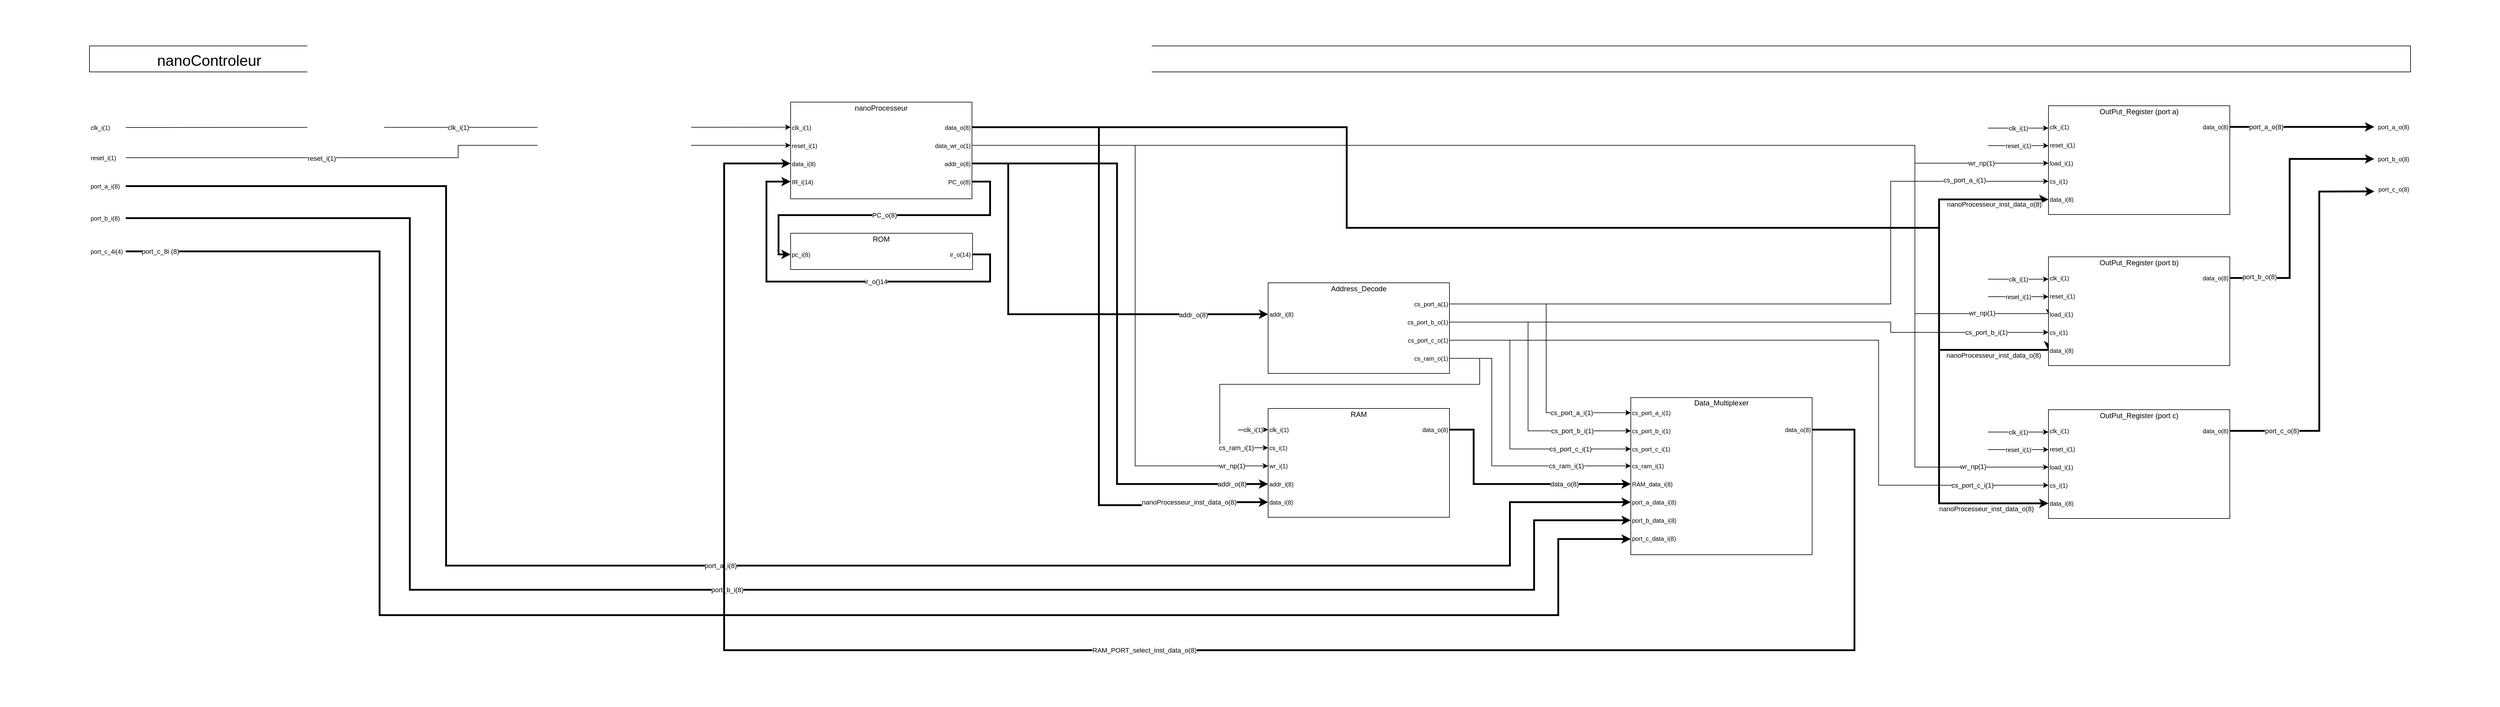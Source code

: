 <mxfile version="21.1.2" type="device" pages="3">
  <diagram id="S4oTpSVKxKc-6Zjsm03D" name="NanoControleur">
    <mxGraphModel dx="5622" dy="3534" grid="1" gridSize="10" guides="1" tooltips="1" connect="1" arrows="1" fold="1" page="1" pageScale="1" pageWidth="827" pageHeight="1169" math="0" shadow="0">
      <root>
        <mxCell id="0" />
        <mxCell id="1" parent="0" />
        <mxCell id="teL8xZC8soCZEZ2RLAmQ-1" value="" style="rounded=0;whiteSpace=wrap;html=1;" parent="1" vertex="1">
          <mxGeometry x="-3160" y="-2262" width="3840" height="43" as="geometry" />
        </mxCell>
        <mxCell id="Z6q24NlugE62Qm38r9RU-89" value="PC_o(8)" style="edgeStyle=orthogonalEdgeStyle;rounded=0;orthogonalLoop=1;jettySize=auto;html=1;exitX=1;exitY=0.5;exitDx=0;exitDy=0;entryX=0;entryY=0.5;entryDx=0;entryDy=0;strokeWidth=3;" parent="1" source="jxcrHoV1CTlF3j9Qc1w7-53" target="Z6q24NlugE62Qm38r9RU-2" edge="1">
          <mxGeometry relative="1" as="geometry">
            <mxPoint x="-1510" y="-1910" as="targetPoint" />
            <Array as="points">
              <mxPoint x="-1670" y="-2037" />
              <mxPoint x="-1670" y="-1982" />
              <mxPoint x="-2020" y="-1982" />
              <mxPoint x="-2020" y="-1917" />
            </Array>
          </mxGeometry>
        </mxCell>
        <mxCell id="Z6q24NlugE62Qm38r9RU-87" value="addr_o(8)" style="edgeStyle=orthogonalEdgeStyle;rounded=0;orthogonalLoop=1;jettySize=auto;html=1;exitX=1;exitY=0.5;exitDx=0;exitDy=0;entryX=0;entryY=0.5;entryDx=0;entryDy=0;strokeWidth=3;" parent="1" source="jxcrHoV1CTlF3j9Qc1w7-54" target="Z6q24NlugE62Qm38r9RU-31" edge="1">
          <mxGeometry x="0.882" relative="1" as="geometry">
            <mxPoint x="-1500" y="-1850" as="targetPoint" />
            <Array as="points">
              <mxPoint x="-1460" y="-2067" />
              <mxPoint x="-1460" y="-1537" />
            </Array>
            <mxPoint as="offset" />
          </mxGeometry>
        </mxCell>
        <mxCell id="Z6q24NlugE62Qm38r9RU-85" value="nanoProcesseur_inst_data_o(8)" style="edgeStyle=orthogonalEdgeStyle;rounded=0;orthogonalLoop=1;jettySize=auto;html=1;exitX=1;exitY=0.5;exitDx=0;exitDy=0;entryX=0;entryY=0.5;entryDx=0;entryDy=0;strokeWidth=3;" parent="1" source="jxcrHoV1CTlF3j9Qc1w7-55" target="Z6q24NlugE62Qm38r9RU-41" edge="1">
          <mxGeometry x="0.765" relative="1" as="geometry">
            <mxPoint x="-1450" y="-1860" as="targetPoint" />
            <Array as="points">
              <mxPoint x="-1490" y="-2127" />
              <mxPoint x="-1490" y="-1502" />
              <mxPoint x="-1380" y="-1502" />
              <mxPoint x="-1380" y="-1507" />
            </Array>
            <mxPoint as="offset" />
          </mxGeometry>
        </mxCell>
        <mxCell id="Z6q24NlugE62Qm38r9RU-91" value="wr_np(1)" style="edgeStyle=orthogonalEdgeStyle;rounded=0;orthogonalLoop=1;jettySize=auto;html=1;exitX=1;exitY=0.5;exitDx=0;exitDy=0;entryX=0;entryY=0.5;entryDx=0;entryDy=0;" parent="1" source="jxcrHoV1CTlF3j9Qc1w7-56" target="Z6q24NlugE62Qm38r9RU-30" edge="1">
          <mxGeometry x="0.882" relative="1" as="geometry">
            <mxPoint x="-1490" y="-1900" as="targetPoint" />
            <Array as="points">
              <mxPoint x="-1430" y="-2097" />
              <mxPoint x="-1430" y="-1567" />
            </Array>
            <mxPoint as="offset" />
          </mxGeometry>
        </mxCell>
        <mxCell id="xloW_JymkiZXVr3U_K_P-1" value="nanoControleur" style="text;html=1;strokeColor=none;fillColor=none;align=left;verticalAlign=middle;whiteSpace=wrap;rounded=0;fontSize=25;" parent="1" vertex="1">
          <mxGeometry x="-3050" y="-2259" width="630" height="40" as="geometry" />
        </mxCell>
        <mxCell id="Z6q24NlugE62Qm38r9RU-77" value="clk_i(1)" style="edgeStyle=orthogonalEdgeStyle;rounded=0;orthogonalLoop=1;jettySize=auto;html=1;exitX=1;exitY=0.5;exitDx=0;exitDy=0;entryX=0;entryY=0.5;entryDx=0;entryDy=0;" parent="1" source="teL8xZC8soCZEZ2RLAmQ-6" target="jxcrHoV1CTlF3j9Qc1w7-46" edge="1">
          <mxGeometry relative="1" as="geometry">
            <Array as="points">
              <mxPoint x="-2000" y="-2127" />
            </Array>
          </mxGeometry>
        </mxCell>
        <mxCell id="teL8xZC8soCZEZ2RLAmQ-6" value="clk_i(1)" style="text;html=1;strokeColor=none;fillColor=none;align=left;verticalAlign=middle;whiteSpace=wrap;rounded=0;fontSize=10;" parent="1" vertex="1">
          <mxGeometry x="-3160" y="-2142" width="60" height="30" as="geometry" />
        </mxCell>
        <mxCell id="Z6q24NlugE62Qm38r9RU-78" style="edgeStyle=orthogonalEdgeStyle;rounded=0;orthogonalLoop=1;jettySize=auto;html=1;exitX=1;exitY=0.5;exitDx=0;exitDy=0;entryX=0;entryY=0.5;entryDx=0;entryDy=0;" parent="1" source="teL8xZC8soCZEZ2RLAmQ-7" target="jxcrHoV1CTlF3j9Qc1w7-48" edge="1">
          <mxGeometry relative="1" as="geometry" />
        </mxCell>
        <mxCell id="Z6q24NlugE62Qm38r9RU-83" value="reset_i(1)" style="edgeLabel;html=1;align=center;verticalAlign=middle;resizable=0;points=[];" parent="Z6q24NlugE62Qm38r9RU-78" vertex="1" connectable="0">
          <mxGeometry x="-0.422" y="-1" relative="1" as="geometry">
            <mxPoint as="offset" />
          </mxGeometry>
        </mxCell>
        <mxCell id="teL8xZC8soCZEZ2RLAmQ-7" value="reset_i(1)" style="text;html=1;strokeColor=none;fillColor=none;align=left;verticalAlign=middle;whiteSpace=wrap;rounded=0;fontSize=10;" parent="1" vertex="1">
          <mxGeometry x="-3160" y="-2092" width="60" height="30" as="geometry" />
        </mxCell>
        <mxCell id="Z6q24NlugE62Qm38r9RU-81" value="port_a_i(8)" style="edgeStyle=orthogonalEdgeStyle;rounded=0;orthogonalLoop=1;jettySize=auto;html=1;exitX=1;exitY=0.5;exitDx=0;exitDy=0;entryX=0;entryY=0.5;entryDx=0;entryDy=0;strokeWidth=3;" parent="1" source="teL8xZC8soCZEZ2RLAmQ-9" target="Z6q24NlugE62Qm38r9RU-15" edge="1">
          <mxGeometry relative="1" as="geometry">
            <Array as="points">
              <mxPoint x="-2570" y="-2030" />
              <mxPoint x="-2570" y="-1402" />
              <mxPoint x="-810" y="-1402" />
              <mxPoint x="-810" y="-1507" />
            </Array>
          </mxGeometry>
        </mxCell>
        <mxCell id="teL8xZC8soCZEZ2RLAmQ-9" value="port_a_i(8)" style="text;html=1;strokeColor=none;fillColor=none;align=left;verticalAlign=middle;whiteSpace=wrap;rounded=0;fontSize=10;" parent="1" vertex="1">
          <mxGeometry x="-3160" y="-2045" width="60" height="30" as="geometry" />
        </mxCell>
        <mxCell id="Z6q24NlugE62Qm38r9RU-82" value="port_b_i(8)" style="edgeStyle=orthogonalEdgeStyle;rounded=0;orthogonalLoop=1;jettySize=auto;html=1;exitX=1;exitY=0.5;exitDx=0;exitDy=0;entryX=0;entryY=0.5;entryDx=0;entryDy=0;strokeWidth=3;" parent="1" source="teL8xZC8soCZEZ2RLAmQ-10" target="Z6q24NlugE62Qm38r9RU-16" edge="1">
          <mxGeometry relative="1" as="geometry">
            <Array as="points">
              <mxPoint x="-2630" y="-1977" />
              <mxPoint x="-2630" y="-1362" />
              <mxPoint x="-770" y="-1362" />
              <mxPoint x="-770" y="-1477" />
            </Array>
          </mxGeometry>
        </mxCell>
        <mxCell id="teL8xZC8soCZEZ2RLAmQ-10" value="port_b_i(8)" style="text;html=1;strokeColor=none;fillColor=none;align=left;verticalAlign=middle;whiteSpace=wrap;rounded=0;fontSize=10;" parent="1" vertex="1">
          <mxGeometry x="-3160" y="-1992" width="60" height="30" as="geometry" />
        </mxCell>
        <mxCell id="teL8xZC8soCZEZ2RLAmQ-11" value="port_a_o(8)" style="text;html=1;strokeColor=none;fillColor=none;align=right;verticalAlign=middle;whiteSpace=wrap;rounded=0;fontSize=10;" parent="1" vertex="1">
          <mxGeometry x="620" y="-2143" width="60" height="30" as="geometry" />
        </mxCell>
        <mxCell id="teL8xZC8soCZEZ2RLAmQ-12" value="port_b_o(8)" style="text;html=1;strokeColor=none;fillColor=none;align=right;verticalAlign=middle;whiteSpace=wrap;rounded=0;fontSize=10;" parent="1" vertex="1">
          <mxGeometry x="620" y="-2090" width="60" height="30" as="geometry" />
        </mxCell>
        <mxCell id="Z6q24NlugE62Qm38r9RU-12" value="ir_o()14" style="edgeStyle=orthogonalEdgeStyle;rounded=0;orthogonalLoop=1;jettySize=auto;html=1;exitX=1;exitY=0.5;exitDx=0;exitDy=0;entryX=0;entryY=0.5;entryDx=0;entryDy=0;strokeWidth=3;" parent="1" source="Z6q24NlugE62Qm38r9RU-9" target="jxcrHoV1CTlF3j9Qc1w7-50" edge="1">
          <mxGeometry x="-0.187" relative="1" as="geometry">
            <mxPoint x="-930" y="-1572" as="targetPoint" />
            <Array as="points">
              <mxPoint x="-1670" y="-1917" />
              <mxPoint x="-1670" y="-1872" />
              <mxPoint x="-2040" y="-1872" />
              <mxPoint x="-2040" y="-2037" />
            </Array>
            <mxPoint as="offset" />
          </mxGeometry>
        </mxCell>
        <mxCell id="Z6q24NlugE62Qm38r9RU-38" value="RAM_PORT_select_inst_data_o(8)" style="edgeStyle=orthogonalEdgeStyle;rounded=0;orthogonalLoop=1;jettySize=auto;html=1;exitX=1;exitY=0.5;exitDx=0;exitDy=0;entryX=0;entryY=0.5;entryDx=0;entryDy=0;strokeWidth=3;" parent="1" source="Z6q24NlugE62Qm38r9RU-17" target="jxcrHoV1CTlF3j9Qc1w7-52" edge="1">
          <mxGeometry relative="1" as="geometry">
            <mxPoint x="-35" y="-720.5" as="targetPoint" />
            <Array as="points">
              <mxPoint x="-240" y="-1627" />
              <mxPoint x="-240" y="-1262" />
              <mxPoint x="-2110" y="-1262" />
              <mxPoint x="-2110" y="-2068" />
            </Array>
          </mxGeometry>
        </mxCell>
        <mxCell id="Z6q24NlugE62Qm38r9RU-43" value="data_o(8)" style="edgeStyle=orthogonalEdgeStyle;rounded=0;orthogonalLoop=1;jettySize=auto;html=1;exitX=1;exitY=0.5;exitDx=0;exitDy=0;entryX=0;entryY=0.5;entryDx=0;entryDy=0;strokeWidth=3;" parent="1" source="Z6q24NlugE62Qm38r9RU-34" target="Z6q24NlugE62Qm38r9RU-14" edge="1">
          <mxGeometry x="0.436" relative="1" as="geometry">
            <mxPoint x="-1015" y="-1097" as="targetPoint" />
            <Array as="points">
              <mxPoint x="-870" y="-1627" />
              <mxPoint x="-870" y="-1537" />
            </Array>
            <mxPoint as="offset" />
          </mxGeometry>
        </mxCell>
        <mxCell id="Z6q24NlugE62Qm38r9RU-51" value="port_a_o(8)" style="edgeStyle=orthogonalEdgeStyle;rounded=0;orthogonalLoop=1;jettySize=auto;html=1;exitX=1;exitY=0.5;exitDx=0;exitDy=0;entryX=0;entryY=0.5;entryDx=0;entryDy=0;strokeWidth=3;" parent="1" source="Z6q24NlugE62Qm38r9RU-52" target="teL8xZC8soCZEZ2RLAmQ-11" edge="1">
          <mxGeometry x="-0.502" relative="1" as="geometry">
            <mxPoint x="145" y="-1917" as="targetPoint" />
            <mxPoint as="offset" />
          </mxGeometry>
        </mxCell>
        <mxCell id="Z6q24NlugE62Qm38r9RU-60" value="port_b_o(8)" style="edgeStyle=orthogonalEdgeStyle;rounded=0;orthogonalLoop=1;jettySize=auto;html=1;exitX=1;exitY=0.5;exitDx=0;exitDy=0;entryX=0;entryY=0.5;entryDx=0;entryDy=0;strokeWidth=3;" parent="1" source="ls6sEnhqKrcfrOKvgK-n-15" target="teL8xZC8soCZEZ2RLAmQ-12" edge="1">
          <mxGeometry x="-0.775" y="2" relative="1" as="geometry">
            <mxPoint x="145" y="-1457" as="targetPoint" />
            <Array as="points">
              <mxPoint x="480" y="-1878" />
              <mxPoint x="480" y="-2075" />
            </Array>
            <mxPoint x="51" y="-1457" as="sourcePoint" />
            <mxPoint as="offset" />
          </mxGeometry>
        </mxCell>
        <mxCell id="Z6q24NlugE62Qm38r9RU-69" value="cs_port_a_i(1)" style="edgeStyle=orthogonalEdgeStyle;rounded=0;orthogonalLoop=1;jettySize=auto;html=1;exitX=1;exitY=0.5;exitDx=0;exitDy=0;entryX=0;entryY=0.5;entryDx=0;entryDy=0;" parent="1" source="Z6q24NlugE62Qm38r9RU-70" target="Z6q24NlugE62Qm38r9RU-49" edge="1">
          <mxGeometry x="0.767" y="2" relative="1" as="geometry">
            <mxPoint x="-781" y="-1638" as="targetPoint" />
            <Array as="points">
              <mxPoint x="-180" y="-1835" />
              <mxPoint x="-180" y="-2038" />
            </Array>
            <mxPoint as="offset" />
          </mxGeometry>
        </mxCell>
        <mxCell id="Z6q24NlugE62Qm38r9RU-99" value="cs_port_a_i(1)" style="edgeStyle=orthogonalEdgeStyle;rounded=0;orthogonalLoop=1;jettySize=auto;html=1;exitX=1;exitY=0.5;exitDx=0;exitDy=0;entryX=0;entryY=0.5;entryDx=0;entryDy=0;" parent="1" source="Z6q24NlugE62Qm38r9RU-70" target="Z6q24NlugE62Qm38r9RU-25" edge="1">
          <mxGeometry x="0.592" relative="1" as="geometry">
            <Array as="points">
              <mxPoint x="-750" y="-1835" />
              <mxPoint x="-750" y="-1655" />
            </Array>
            <mxPoint as="offset" />
          </mxGeometry>
        </mxCell>
        <mxCell id="Z6q24NlugE62Qm38r9RU-73" value="cs_port_b_i(1)" style="edgeStyle=orthogonalEdgeStyle;rounded=0;orthogonalLoop=1;jettySize=auto;html=1;exitX=1;exitY=0.5;exitDx=0;exitDy=0;entryX=0;entryY=0.5;entryDx=0;entryDy=0;" parent="1" source="Z6q24NlugE62Qm38r9RU-74" target="ls6sEnhqKrcfrOKvgK-n-13" edge="1">
          <mxGeometry x="0.796" relative="1" as="geometry">
            <mxPoint x="-380" y="-1392" as="targetPoint" />
            <Array as="points">
              <mxPoint x="-180" y="-1805" />
              <mxPoint x="-180" y="-1788" />
            </Array>
            <mxPoint as="offset" />
          </mxGeometry>
        </mxCell>
        <mxCell id="Z6q24NlugE62Qm38r9RU-100" value="cs_port_b_i(1)" style="edgeStyle=orthogonalEdgeStyle;rounded=0;orthogonalLoop=1;jettySize=auto;html=1;exitX=1;exitY=0.5;exitDx=0;exitDy=0;entryX=0;entryY=0.5;entryDx=0;entryDy=0;" parent="1" source="Z6q24NlugE62Qm38r9RU-74" target="Z6q24NlugE62Qm38r9RU-26" edge="1">
          <mxGeometry x="0.593" relative="1" as="geometry">
            <Array as="points">
              <mxPoint x="-780" y="-1805" />
              <mxPoint x="-780" y="-1625" />
            </Array>
            <mxPoint as="offset" />
          </mxGeometry>
        </mxCell>
        <mxCell id="Z6q24NlugE62Qm38r9RU-75" value="cs_ram_i(1)" style="edgeStyle=orthogonalEdgeStyle;rounded=0;orthogonalLoop=1;jettySize=auto;html=1;exitX=1;exitY=0.5;exitDx=0;exitDy=0;entryX=0;entryY=0.5;entryDx=0;entryDy=0;" parent="1" source="Z6q24NlugE62Qm38r9RU-76" target="Z6q24NlugE62Qm38r9RU-29" edge="1">
          <mxGeometry x="0.849" relative="1" as="geometry">
            <mxPoint x="-771" y="-1537" as="targetPoint" />
            <Array as="points">
              <mxPoint x="-860" y="-1745" />
              <mxPoint x="-860" y="-1702" />
              <mxPoint x="-1290" y="-1702" />
              <mxPoint x="-1290" y="-1597" />
            </Array>
            <mxPoint as="offset" />
          </mxGeometry>
        </mxCell>
        <mxCell id="Z6q24NlugE62Qm38r9RU-98" value="cs_ram_i(1)" style="edgeStyle=orthogonalEdgeStyle;rounded=0;orthogonalLoop=1;jettySize=auto;html=1;exitX=1;exitY=0.5;exitDx=0;exitDy=0;entryX=0;entryY=0.5;entryDx=0;entryDy=0;" parent="1" source="Z6q24NlugE62Qm38r9RU-76" target="Z6q24NlugE62Qm38r9RU-21" edge="1">
          <mxGeometry x="0.552" relative="1" as="geometry">
            <Array as="points">
              <mxPoint x="-840" y="-1745" />
              <mxPoint x="-840" y="-1567" />
            </Array>
            <mxPoint as="offset" />
          </mxGeometry>
        </mxCell>
        <mxCell id="Z6q24NlugE62Qm38r9RU-92" value="nanoProcesseur_inst_data_o(8)" style="edgeStyle=orthogonalEdgeStyle;rounded=0;orthogonalLoop=1;jettySize=auto;html=1;exitX=1;exitY=0.5;exitDx=0;exitDy=0;entryX=0;entryY=0.5;entryDx=0;entryDy=0;strokeWidth=3;" parent="1" source="jxcrHoV1CTlF3j9Qc1w7-55" target="ls6sEnhqKrcfrOKvgK-n-17" edge="1">
          <mxGeometry x="0.914" y="-9" relative="1" as="geometry">
            <mxPoint x="-1645" y="-1850" as="sourcePoint" />
            <mxPoint x="-390" y="-1342" as="targetPoint" />
            <Array as="points">
              <mxPoint x="-1080" y="-2127" />
              <mxPoint x="-1080" y="-1961" />
              <mxPoint x="-100" y="-1961" />
              <mxPoint x="-100" y="-1759" />
            </Array>
            <mxPoint as="offset" />
          </mxGeometry>
        </mxCell>
        <mxCell id="Z6q24NlugE62Qm38r9RU-93" value="nanoProcesseur_inst_data_o(8)" style="edgeStyle=orthogonalEdgeStyle;rounded=0;orthogonalLoop=1;jettySize=auto;html=1;exitX=1;exitY=0.5;exitDx=0;exitDy=0;entryX=0;entryY=0.5;entryDx=0;entryDy=0;strokeWidth=3;" parent="1" source="jxcrHoV1CTlF3j9Qc1w7-55" target="Z6q24NlugE62Qm38r9RU-54" edge="1">
          <mxGeometry x="0.909" y="-8" relative="1" as="geometry">
            <mxPoint x="-1635" y="-1840" as="sourcePoint" />
            <mxPoint x="-1040" y="-1774" as="targetPoint" />
            <Array as="points">
              <mxPoint x="-1080" y="-2127" />
              <mxPoint x="-1080" y="-1961" />
              <mxPoint x="-100" y="-1961" />
              <mxPoint x="-100" y="-2008" />
            </Array>
            <mxPoint as="offset" />
          </mxGeometry>
        </mxCell>
        <mxCell id="Z6q24NlugE62Qm38r9RU-96" value="addr_o(8)" style="edgeStyle=orthogonalEdgeStyle;rounded=0;orthogonalLoop=1;jettySize=auto;html=1;exitX=1;exitY=0.5;exitDx=0;exitDy=0;entryX=0;entryY=0.5;entryDx=0;entryDy=0;strokeWidth=3;" parent="1" source="jxcrHoV1CTlF3j9Qc1w7-54" target="Z6q24NlugE62Qm38r9RU-65" edge="1">
          <mxGeometry x="0.667" y="-1" relative="1" as="geometry">
            <mxPoint x="-1635" y="-1840" as="sourcePoint" />
            <mxPoint x="-1170" y="-1322" as="targetPoint" />
            <Array as="points">
              <mxPoint x="-1640" y="-2068" />
              <mxPoint x="-1640" y="-1818" />
            </Array>
            <mxPoint x="-1" as="offset" />
          </mxGeometry>
        </mxCell>
        <mxCell id="Z6q24NlugE62Qm38r9RU-101" value="wr_np(1)" style="edgeStyle=orthogonalEdgeStyle;rounded=0;orthogonalLoop=1;jettySize=auto;html=1;exitX=1;exitY=0.5;exitDx=0;exitDy=0;entryX=0;entryY=0.5;entryDx=0;entryDy=0;" parent="1" source="jxcrHoV1CTlF3j9Qc1w7-56" target="Z6q24NlugE62Qm38r9RU-50" edge="1">
          <mxGeometry x="0.877" relative="1" as="geometry">
            <mxPoint x="-1644" y="-1932" as="sourcePoint" />
            <mxPoint x="-1489" y="-1932" as="targetPoint" />
            <Array as="points">
              <mxPoint x="-140" y="-2097" />
              <mxPoint x="-140" y="-2068" />
            </Array>
            <mxPoint as="offset" />
          </mxGeometry>
        </mxCell>
        <mxCell id="Z6q24NlugE62Qm38r9RU-102" value="wr_np(1)" style="edgeStyle=orthogonalEdgeStyle;rounded=0;orthogonalLoop=1;jettySize=auto;html=1;exitX=1;exitY=0.5;exitDx=0;exitDy=0;entryX=0;entryY=0.5;entryDx=0;entryDy=0;" parent="1" source="jxcrHoV1CTlF3j9Qc1w7-56" target="ls6sEnhqKrcfrOKvgK-n-14" edge="1">
          <mxGeometry x="0.892" y="1" relative="1" as="geometry">
            <mxPoint x="-1625" y="-1880" as="sourcePoint" />
            <mxPoint x="-370" y="-1452" as="targetPoint" />
            <Array as="points">
              <mxPoint x="-140" y="-2097" />
              <mxPoint x="-140" y="-1819" />
            </Array>
            <mxPoint as="offset" />
          </mxGeometry>
        </mxCell>
        <mxCell id="ls6sEnhqKrcfrOKvgK-n-3" value="" style="group" parent="1" vertex="1" connectable="0">
          <mxGeometry x="-2000" y="-2169" width="300" height="160" as="geometry" />
        </mxCell>
        <mxCell id="xloW_JymkiZXVr3U_K_P-2" value="" style="rounded=0;whiteSpace=wrap;html=1;" parent="ls6sEnhqKrcfrOKvgK-n-3" vertex="1">
          <mxGeometry width="300" height="160" as="geometry" />
        </mxCell>
        <mxCell id="jxcrHoV1CTlF3j9Qc1w7-46" value="clk_i(1)" style="text;html=1;strokeColor=none;fillColor=none;align=left;verticalAlign=middle;whiteSpace=wrap;rounded=0;fontSize=10;" parent="ls6sEnhqKrcfrOKvgK-n-3" vertex="1">
          <mxGeometry y="26.5" width="100" height="30" as="geometry" />
        </mxCell>
        <mxCell id="jxcrHoV1CTlF3j9Qc1w7-48" value="reset_i(1)" style="text;html=1;strokeColor=none;fillColor=none;align=left;verticalAlign=middle;whiteSpace=wrap;rounded=0;fontSize=10;" parent="ls6sEnhqKrcfrOKvgK-n-3" vertex="1">
          <mxGeometry y="56.5" width="100" height="30" as="geometry" />
        </mxCell>
        <mxCell id="jxcrHoV1CTlF3j9Qc1w7-50" value="IR_i(14)" style="text;html=1;strokeColor=none;fillColor=none;align=left;verticalAlign=middle;whiteSpace=wrap;rounded=0;fontSize=10;" parent="ls6sEnhqKrcfrOKvgK-n-3" vertex="1">
          <mxGeometry y="116.5" width="100" height="30" as="geometry" />
        </mxCell>
        <mxCell id="jxcrHoV1CTlF3j9Qc1w7-52" value="data_i(8)" style="text;html=1;strokeColor=none;fillColor=none;align=left;verticalAlign=middle;whiteSpace=wrap;rounded=0;fontSize=10;" parent="ls6sEnhqKrcfrOKvgK-n-3" vertex="1">
          <mxGeometry y="86.5" width="100" height="30" as="geometry" />
        </mxCell>
        <mxCell id="jxcrHoV1CTlF3j9Qc1w7-53" value="PC_o(8)" style="text;html=1;strokeColor=none;fillColor=none;align=right;verticalAlign=middle;whiteSpace=wrap;rounded=0;fontSize=10;" parent="ls6sEnhqKrcfrOKvgK-n-3" vertex="1">
          <mxGeometry x="200" y="116.5" width="100" height="30" as="geometry" />
        </mxCell>
        <mxCell id="jxcrHoV1CTlF3j9Qc1w7-54" value="addr_o(8)" style="text;html=1;strokeColor=none;fillColor=none;align=right;verticalAlign=middle;whiteSpace=wrap;rounded=0;fontSize=10;" parent="ls6sEnhqKrcfrOKvgK-n-3" vertex="1">
          <mxGeometry x="200" y="86.5" width="100" height="30" as="geometry" />
        </mxCell>
        <mxCell id="jxcrHoV1CTlF3j9Qc1w7-55" value="data_o(8)" style="text;html=1;strokeColor=none;fillColor=none;align=right;verticalAlign=middle;whiteSpace=wrap;rounded=0;fontSize=10;" parent="ls6sEnhqKrcfrOKvgK-n-3" vertex="1">
          <mxGeometry x="200" y="26.5" width="100" height="30" as="geometry" />
        </mxCell>
        <mxCell id="jxcrHoV1CTlF3j9Qc1w7-56" value="data_wr_o(1)" style="text;html=1;strokeColor=none;fillColor=none;align=right;verticalAlign=middle;whiteSpace=wrap;rounded=0;fontSize=10;" parent="ls6sEnhqKrcfrOKvgK-n-3" vertex="1">
          <mxGeometry x="200" y="56.5" width="100" height="30" as="geometry" />
        </mxCell>
        <mxCell id="xloW_JymkiZXVr3U_K_P-3" value="nanoProcesseur" style="text;html=1;strokeColor=none;fillColor=none;align=center;verticalAlign=middle;whiteSpace=wrap;rounded=0;" parent="ls6sEnhqKrcfrOKvgK-n-3" vertex="1">
          <mxGeometry width="300" height="20" as="geometry" />
        </mxCell>
        <mxCell id="ls6sEnhqKrcfrOKvgK-n-7" value="" style="group" parent="1" vertex="1" connectable="0">
          <mxGeometry x="-1260" y="-1662" width="350" height="180" as="geometry" />
        </mxCell>
        <mxCell id="Z6q24NlugE62Qm38r9RU-27" value="" style="rounded=0;whiteSpace=wrap;html=1;" parent="ls6sEnhqKrcfrOKvgK-n-7" vertex="1">
          <mxGeometry x="50" width="300" height="180" as="geometry" />
        </mxCell>
        <mxCell id="Z6q24NlugE62Qm38r9RU-29" value="cs_i(1)" style="text;html=1;strokeColor=none;fillColor=none;align=left;verticalAlign=middle;whiteSpace=wrap;rounded=0;fontSize=10;" parent="ls6sEnhqKrcfrOKvgK-n-7" vertex="1">
          <mxGeometry x="50" y="50" width="100" height="30" as="geometry" />
        </mxCell>
        <mxCell id="Z6q24NlugE62Qm38r9RU-30" value="wr_i(1)" style="text;html=1;strokeColor=none;fillColor=none;align=left;verticalAlign=middle;whiteSpace=wrap;rounded=0;fontSize=10;" parent="ls6sEnhqKrcfrOKvgK-n-7" vertex="1">
          <mxGeometry x="50" y="80" width="100" height="30" as="geometry" />
        </mxCell>
        <mxCell id="Z6q24NlugE62Qm38r9RU-31" value="addr_i(8)" style="text;html=1;strokeColor=none;fillColor=none;align=left;verticalAlign=middle;whiteSpace=wrap;rounded=0;fontSize=10;" parent="ls6sEnhqKrcfrOKvgK-n-7" vertex="1">
          <mxGeometry x="50" y="110" width="100" height="30" as="geometry" />
        </mxCell>
        <mxCell id="Z6q24NlugE62Qm38r9RU-34" value="data_o(8)" style="text;html=1;strokeColor=none;fillColor=none;align=right;verticalAlign=middle;whiteSpace=wrap;rounded=0;fontSize=10;" parent="ls6sEnhqKrcfrOKvgK-n-7" vertex="1">
          <mxGeometry x="250" y="20" width="100" height="30" as="geometry" />
        </mxCell>
        <mxCell id="Z6q24NlugE62Qm38r9RU-36" value="RAM" style="text;html=1;strokeColor=none;fillColor=none;align=center;verticalAlign=middle;whiteSpace=wrap;rounded=0;" parent="ls6sEnhqKrcfrOKvgK-n-7" vertex="1">
          <mxGeometry x="50" width="300" height="20" as="geometry" />
        </mxCell>
        <mxCell id="Z6q24NlugE62Qm38r9RU-41" value="data_i(8)" style="text;html=1;strokeColor=none;fillColor=none;align=left;verticalAlign=middle;whiteSpace=wrap;rounded=0;fontSize=10;" parent="ls6sEnhqKrcfrOKvgK-n-7" vertex="1">
          <mxGeometry x="50" y="140" width="100" height="30" as="geometry" />
        </mxCell>
        <mxCell id="Z6q24NlugE62Qm38r9RU-28" value="clk_i(1)" style="text;html=1;strokeColor=none;fillColor=none;align=left;verticalAlign=middle;whiteSpace=wrap;rounded=0;fontSize=10;" parent="ls6sEnhqKrcfrOKvgK-n-7" vertex="1">
          <mxGeometry x="50" y="20" width="100" height="30" as="geometry" />
        </mxCell>
        <mxCell id="WDVHug6ynBAe9pPvSYg9-1" value="&lt;span style=&quot;color: rgb(0, 0, 0); font-family: Helvetica; font-size: 10px; font-style: normal; font-variant-ligatures: normal; font-variant-caps: normal; font-weight: 400; letter-spacing: normal; orphans: 2; text-align: center; text-indent: 0px; text-transform: none; widows: 2; word-spacing: 0px; -webkit-text-stroke-width: 0px; background-color: rgb(251, 251, 251); text-decoration-thickness: initial; text-decoration-style: initial; text-decoration-color: initial; float: none; display: inline !important;&quot;&gt;clk_i(1)&lt;/span&gt;" style="endArrow=classic;html=1;rounded=0;entryX=0;entryY=0.5;entryDx=0;entryDy=0;" parent="ls6sEnhqKrcfrOKvgK-n-7" target="Z6q24NlugE62Qm38r9RU-28" edge="1">
          <mxGeometry width="50" height="50" relative="1" as="geometry">
            <mxPoint y="35.5" as="sourcePoint" />
            <mxPoint x="110" y="-76.5" as="targetPoint" />
            <mxPoint as="offset" />
          </mxGeometry>
        </mxCell>
        <mxCell id="ls6sEnhqKrcfrOKvgK-n-8" value="" style="group" parent="1" vertex="1" connectable="0">
          <mxGeometry x="-19" y="-2163" width="400" height="180" as="geometry" />
        </mxCell>
        <mxCell id="Z6q24NlugE62Qm38r9RU-46" value="" style="rounded=0;whiteSpace=wrap;html=1;" parent="ls6sEnhqKrcfrOKvgK-n-8" vertex="1">
          <mxGeometry x="100" width="300" height="180" as="geometry" />
        </mxCell>
        <mxCell id="Z6q24NlugE62Qm38r9RU-47" value="clk_i(1)" style="text;html=1;strokeColor=none;fillColor=none;align=left;verticalAlign=middle;whiteSpace=wrap;rounded=0;fontSize=10;" parent="ls6sEnhqKrcfrOKvgK-n-8" vertex="1">
          <mxGeometry x="100" y="20" width="100" height="30" as="geometry" />
        </mxCell>
        <mxCell id="Z6q24NlugE62Qm38r9RU-48" value="reset_i(1)" style="text;html=1;strokeColor=none;fillColor=none;align=left;verticalAlign=middle;whiteSpace=wrap;rounded=0;fontSize=10;" parent="ls6sEnhqKrcfrOKvgK-n-8" vertex="1">
          <mxGeometry x="100" y="50" width="100" height="30" as="geometry" />
        </mxCell>
        <mxCell id="Z6q24NlugE62Qm38r9RU-49" value="cs_i(1)" style="text;html=1;strokeColor=none;fillColor=none;align=left;verticalAlign=middle;whiteSpace=wrap;rounded=0;fontSize=10;" parent="ls6sEnhqKrcfrOKvgK-n-8" vertex="1">
          <mxGeometry x="100" y="110" width="100" height="30" as="geometry" />
        </mxCell>
        <mxCell id="Z6q24NlugE62Qm38r9RU-50" value="load_i(1)" style="text;html=1;strokeColor=none;fillColor=none;align=left;verticalAlign=middle;whiteSpace=wrap;rounded=0;fontSize=10;" parent="ls6sEnhqKrcfrOKvgK-n-8" vertex="1">
          <mxGeometry x="100" y="80" width="100" height="30" as="geometry" />
        </mxCell>
        <mxCell id="Z6q24NlugE62Qm38r9RU-52" value="data_o(8)" style="text;html=1;strokeColor=none;fillColor=none;align=right;verticalAlign=middle;whiteSpace=wrap;rounded=0;fontSize=10;" parent="ls6sEnhqKrcfrOKvgK-n-8" vertex="1">
          <mxGeometry x="300" y="20" width="100" height="30" as="geometry" />
        </mxCell>
        <mxCell id="Z6q24NlugE62Qm38r9RU-53" value="OutPut_Register (port a)" style="text;html=1;strokeColor=none;fillColor=none;align=center;verticalAlign=middle;whiteSpace=wrap;rounded=0;" parent="ls6sEnhqKrcfrOKvgK-n-8" vertex="1">
          <mxGeometry x="100" width="300" height="20" as="geometry" />
        </mxCell>
        <mxCell id="Z6q24NlugE62Qm38r9RU-54" value="data_i(8)" style="text;html=1;strokeColor=none;fillColor=none;align=left;verticalAlign=middle;whiteSpace=wrap;rounded=0;fontSize=10;" parent="ls6sEnhqKrcfrOKvgK-n-8" vertex="1">
          <mxGeometry x="100" y="140" width="100" height="30" as="geometry" />
        </mxCell>
        <mxCell id="WDVHug6ynBAe9pPvSYg9-3" value="&lt;span style=&quot;color: rgb(0, 0, 0); font-family: Helvetica; font-size: 10px; font-style: normal; font-variant-ligatures: normal; font-variant-caps: normal; font-weight: 400; letter-spacing: normal; orphans: 2; text-align: center; text-indent: 0px; text-transform: none; widows: 2; word-spacing: 0px; -webkit-text-stroke-width: 0px; background-color: rgb(251, 251, 251); text-decoration-thickness: initial; text-decoration-style: initial; text-decoration-color: initial; float: none; display: inline !important;&quot;&gt;clk_i(1)&lt;/span&gt;" style="endArrow=classic;html=1;rounded=0;" parent="ls6sEnhqKrcfrOKvgK-n-8" edge="1">
          <mxGeometry width="50" height="50" relative="1" as="geometry">
            <mxPoint y="37" as="sourcePoint" />
            <mxPoint x="100" y="37" as="targetPoint" />
            <mxPoint as="offset" />
          </mxGeometry>
        </mxCell>
        <mxCell id="WDVHug6ynBAe9pPvSYg9-4" value="&lt;span style=&quot;color: rgb(0, 0, 0); font-family: Helvetica; font-size: 10px; font-style: normal; font-variant-ligatures: normal; font-variant-caps: normal; font-weight: 400; letter-spacing: normal; orphans: 2; text-align: center; text-indent: 0px; text-transform: none; widows: 2; word-spacing: 0px; -webkit-text-stroke-width: 0px; background-color: rgb(251, 251, 251); text-decoration-thickness: initial; text-decoration-style: initial; text-decoration-color: initial; float: none; display: inline !important;&quot;&gt;reset_i(1)&lt;/span&gt;" style="endArrow=classic;html=1;rounded=0;" parent="ls6sEnhqKrcfrOKvgK-n-8" edge="1">
          <mxGeometry width="50" height="50" relative="1" as="geometry">
            <mxPoint y="66" as="sourcePoint" />
            <mxPoint x="100" y="66" as="targetPoint" />
            <mxPoint as="offset" />
          </mxGeometry>
        </mxCell>
        <mxCell id="ls6sEnhqKrcfrOKvgK-n-9" value="" style="group" parent="1" vertex="1" connectable="0">
          <mxGeometry x="-19" y="-1913" width="400" height="180" as="geometry" />
        </mxCell>
        <mxCell id="ls6sEnhqKrcfrOKvgK-n-10" value="" style="rounded=0;whiteSpace=wrap;html=1;" parent="ls6sEnhqKrcfrOKvgK-n-9" vertex="1">
          <mxGeometry x="100" width="300" height="180" as="geometry" />
        </mxCell>
        <mxCell id="ls6sEnhqKrcfrOKvgK-n-11" value="clk_i(1)" style="text;html=1;strokeColor=none;fillColor=none;align=left;verticalAlign=middle;whiteSpace=wrap;rounded=0;fontSize=10;" parent="ls6sEnhqKrcfrOKvgK-n-9" vertex="1">
          <mxGeometry x="100" y="20" width="100" height="30" as="geometry" />
        </mxCell>
        <mxCell id="ls6sEnhqKrcfrOKvgK-n-12" value="reset_i(1)" style="text;html=1;strokeColor=none;fillColor=none;align=left;verticalAlign=middle;whiteSpace=wrap;rounded=0;fontSize=10;" parent="ls6sEnhqKrcfrOKvgK-n-9" vertex="1">
          <mxGeometry x="100" y="50" width="100" height="30" as="geometry" />
        </mxCell>
        <mxCell id="ls6sEnhqKrcfrOKvgK-n-13" value="cs_i(1)" style="text;html=1;strokeColor=none;fillColor=none;align=left;verticalAlign=middle;whiteSpace=wrap;rounded=0;fontSize=10;" parent="ls6sEnhqKrcfrOKvgK-n-9" vertex="1">
          <mxGeometry x="100" y="110" width="100" height="30" as="geometry" />
        </mxCell>
        <mxCell id="ls6sEnhqKrcfrOKvgK-n-14" value="load_i(1)" style="text;html=1;strokeColor=none;fillColor=none;align=left;verticalAlign=middle;whiteSpace=wrap;rounded=0;fontSize=10;" parent="ls6sEnhqKrcfrOKvgK-n-9" vertex="1">
          <mxGeometry x="100" y="80" width="100" height="30" as="geometry" />
        </mxCell>
        <mxCell id="ls6sEnhqKrcfrOKvgK-n-15" value="data_o(8)" style="text;html=1;strokeColor=none;fillColor=none;align=right;verticalAlign=middle;whiteSpace=wrap;rounded=0;fontSize=10;" parent="ls6sEnhqKrcfrOKvgK-n-9" vertex="1">
          <mxGeometry x="300" y="20" width="100" height="30" as="geometry" />
        </mxCell>
        <mxCell id="ls6sEnhqKrcfrOKvgK-n-16" value="OutPut_Register (port b)" style="text;html=1;strokeColor=none;fillColor=none;align=center;verticalAlign=middle;whiteSpace=wrap;rounded=0;" parent="ls6sEnhqKrcfrOKvgK-n-9" vertex="1">
          <mxGeometry x="100" width="300" height="20" as="geometry" />
        </mxCell>
        <mxCell id="ls6sEnhqKrcfrOKvgK-n-17" value="data_i(8)" style="text;html=1;strokeColor=none;fillColor=none;align=left;verticalAlign=middle;whiteSpace=wrap;rounded=0;fontSize=10;" parent="ls6sEnhqKrcfrOKvgK-n-9" vertex="1">
          <mxGeometry x="100" y="140" width="100" height="30" as="geometry" />
        </mxCell>
        <mxCell id="ls6sEnhqKrcfrOKvgK-n-18" value="&lt;span style=&quot;color: rgb(0, 0, 0); font-family: Helvetica; font-size: 10px; font-style: normal; font-variant-ligatures: normal; font-variant-caps: normal; font-weight: 400; letter-spacing: normal; orphans: 2; text-align: center; text-indent: 0px; text-transform: none; widows: 2; word-spacing: 0px; -webkit-text-stroke-width: 0px; background-color: rgb(251, 251, 251); text-decoration-thickness: initial; text-decoration-style: initial; text-decoration-color: initial; float: none; display: inline !important;&quot;&gt;clk_i(1)&lt;/span&gt;" style="endArrow=classic;html=1;rounded=0;" parent="ls6sEnhqKrcfrOKvgK-n-9" edge="1">
          <mxGeometry width="50" height="50" relative="1" as="geometry">
            <mxPoint y="37" as="sourcePoint" />
            <mxPoint x="100" y="37" as="targetPoint" />
            <mxPoint as="offset" />
          </mxGeometry>
        </mxCell>
        <mxCell id="ls6sEnhqKrcfrOKvgK-n-19" value="&lt;span style=&quot;color: rgb(0, 0, 0); font-family: Helvetica; font-size: 10px; font-style: normal; font-variant-ligatures: normal; font-variant-caps: normal; font-weight: 400; letter-spacing: normal; orphans: 2; text-align: center; text-indent: 0px; text-transform: none; widows: 2; word-spacing: 0px; -webkit-text-stroke-width: 0px; background-color: rgb(251, 251, 251); text-decoration-thickness: initial; text-decoration-style: initial; text-decoration-color: initial; float: none; display: inline !important;&quot;&gt;reset_i(1)&lt;/span&gt;" style="endArrow=classic;html=1;rounded=0;" parent="ls6sEnhqKrcfrOKvgK-n-9" edge="1">
          <mxGeometry width="50" height="50" relative="1" as="geometry">
            <mxPoint y="66" as="sourcePoint" />
            <mxPoint x="100" y="66" as="targetPoint" />
            <mxPoint as="offset" />
          </mxGeometry>
        </mxCell>
        <mxCell id="Z6q24NlugE62Qm38r9RU-1" value="" style="rounded=0;whiteSpace=wrap;html=1;" parent="1" vertex="1">
          <mxGeometry x="-2000" y="-1952" width="301" height="60" as="geometry" />
        </mxCell>
        <mxCell id="Z6q24NlugE62Qm38r9RU-2" value="pc_i(8)" style="text;html=1;strokeColor=none;fillColor=none;align=left;verticalAlign=middle;whiteSpace=wrap;rounded=0;fontSize=10;" parent="1" vertex="1">
          <mxGeometry x="-2000" y="-1932" width="100" height="30" as="geometry" />
        </mxCell>
        <mxCell id="Z6q24NlugE62Qm38r9RU-9" value="ir_o(14)" style="text;html=1;strokeColor=none;fillColor=none;align=right;verticalAlign=middle;whiteSpace=wrap;rounded=0;fontSize=10;" parent="1" vertex="1">
          <mxGeometry x="-1800" y="-1932" width="100" height="30" as="geometry" />
        </mxCell>
        <mxCell id="Z6q24NlugE62Qm38r9RU-10" value="ROM" style="text;html=1;strokeColor=none;fillColor=none;align=center;verticalAlign=middle;whiteSpace=wrap;rounded=0;" parent="1" vertex="1">
          <mxGeometry x="-2000" y="-1952" width="300" height="20" as="geometry" />
        </mxCell>
        <mxCell id="cioz7QeZ2FneSYw7ygIt-1" value="" style="rounded=0;whiteSpace=wrap;html=1;fillColor=none;strokeColor=none;" parent="1" vertex="1">
          <mxGeometry x="-3308" y="-2338" width="120" height="60" as="geometry" />
        </mxCell>
        <mxCell id="cioz7QeZ2FneSYw7ygIt-2" value="" style="rounded=0;whiteSpace=wrap;html=1;fillColor=none;strokeColor=none;" parent="1" vertex="1">
          <mxGeometry x="707" y="-1229" width="120" height="60" as="geometry" />
        </mxCell>
        <mxCell id="hPCpID36Ch2TtJaRzItH-1" value="port_c_4i(4)" style="text;html=1;strokeColor=none;fillColor=none;align=left;verticalAlign=middle;whiteSpace=wrap;rounded=0;fontSize=10;" parent="1" vertex="1">
          <mxGeometry x="-3160" y="-1937" width="60" height="30" as="geometry" />
        </mxCell>
        <mxCell id="hPCpID36Ch2TtJaRzItH-4" value="port_c_8i  (8)" style="edgeStyle=orthogonalEdgeStyle;rounded=0;orthogonalLoop=1;jettySize=auto;html=1;entryX=0;entryY=0.5;entryDx=0;entryDy=0;strokeWidth=3;exitX=1;exitY=0.5;exitDx=0;exitDy=0;" parent="1" source="hPCpID36Ch2TtJaRzItH-1" edge="1">
          <mxGeometry x="-0.965" relative="1" as="geometry">
            <Array as="points">
              <mxPoint x="-2680" y="-1922" />
              <mxPoint x="-2680" y="-1320" />
              <mxPoint x="-730" y="-1320" />
              <mxPoint x="-730" y="-1446" />
            </Array>
            <mxPoint x="-2800" y="-1922" as="sourcePoint" />
            <mxPoint x="-610" y="-1445.97" as="targetPoint" />
            <mxPoint as="offset" />
          </mxGeometry>
        </mxCell>
        <mxCell id="B3RyaoxiDeVx7k1KpJZ8-1" value="" style="group" parent="1" vertex="1" connectable="0">
          <mxGeometry x="-19" y="-1660" width="400" height="180" as="geometry" />
        </mxCell>
        <mxCell id="B3RyaoxiDeVx7k1KpJZ8-10" value="&lt;span style=&quot;color: rgb(0, 0, 0); font-family: Helvetica; font-size: 10px; font-style: normal; font-variant-ligatures: normal; font-variant-caps: normal; font-weight: 400; letter-spacing: normal; orphans: 2; text-align: center; text-indent: 0px; text-transform: none; widows: 2; word-spacing: 0px; -webkit-text-stroke-width: 0px; background-color: rgb(251, 251, 251); text-decoration-thickness: initial; text-decoration-style: initial; text-decoration-color: initial; float: none; display: inline !important;&quot;&gt;clk_i(1)&lt;/span&gt;" style="endArrow=classic;html=1;rounded=0;" parent="B3RyaoxiDeVx7k1KpJZ8-1" edge="1">
          <mxGeometry width="50" height="50" relative="1" as="geometry">
            <mxPoint y="37" as="sourcePoint" />
            <mxPoint x="100" y="37" as="targetPoint" />
            <mxPoint as="offset" />
          </mxGeometry>
        </mxCell>
        <mxCell id="B3RyaoxiDeVx7k1KpJZ8-11" value="&lt;span style=&quot;color: rgb(0, 0, 0); font-family: Helvetica; font-size: 10px; font-style: normal; font-variant-ligatures: normal; font-variant-caps: normal; font-weight: 400; letter-spacing: normal; orphans: 2; text-align: center; text-indent: 0px; text-transform: none; widows: 2; word-spacing: 0px; -webkit-text-stroke-width: 0px; background-color: rgb(251, 251, 251); text-decoration-thickness: initial; text-decoration-style: initial; text-decoration-color: initial; float: none; display: inline !important;&quot;&gt;reset_i(1)&lt;/span&gt;" style="endArrow=classic;html=1;rounded=0;" parent="B3RyaoxiDeVx7k1KpJZ8-1" edge="1">
          <mxGeometry width="50" height="50" relative="1" as="geometry">
            <mxPoint y="66" as="sourcePoint" />
            <mxPoint x="100" y="66" as="targetPoint" />
            <mxPoint as="offset" />
          </mxGeometry>
        </mxCell>
        <mxCell id="O6qLA5fRurAe9Z5S67Zi-1" value="" style="group" parent="B3RyaoxiDeVx7k1KpJZ8-1" vertex="1" connectable="0">
          <mxGeometry x="100" width="300" height="180" as="geometry" />
        </mxCell>
        <mxCell id="B3RyaoxiDeVx7k1KpJZ8-2" value="" style="rounded=0;whiteSpace=wrap;html=1;" parent="O6qLA5fRurAe9Z5S67Zi-1" vertex="1">
          <mxGeometry width="300" height="180" as="geometry" />
        </mxCell>
        <mxCell id="B3RyaoxiDeVx7k1KpJZ8-3" value="clk_i(1)" style="text;html=1;strokeColor=none;fillColor=none;align=left;verticalAlign=middle;whiteSpace=wrap;rounded=0;fontSize=10;" parent="O6qLA5fRurAe9Z5S67Zi-1" vertex="1">
          <mxGeometry y="20" width="100" height="30" as="geometry" />
        </mxCell>
        <mxCell id="B3RyaoxiDeVx7k1KpJZ8-4" value="reset_i(1)" style="text;html=1;strokeColor=none;fillColor=none;align=left;verticalAlign=middle;whiteSpace=wrap;rounded=0;fontSize=10;" parent="O6qLA5fRurAe9Z5S67Zi-1" vertex="1">
          <mxGeometry y="50" width="100" height="30" as="geometry" />
        </mxCell>
        <mxCell id="B3RyaoxiDeVx7k1KpJZ8-5" value="cs_i(1)" style="text;html=1;strokeColor=none;fillColor=none;align=left;verticalAlign=middle;whiteSpace=wrap;rounded=0;fontSize=10;" parent="O6qLA5fRurAe9Z5S67Zi-1" vertex="1">
          <mxGeometry y="110" width="100" height="30" as="geometry" />
        </mxCell>
        <mxCell id="B3RyaoxiDeVx7k1KpJZ8-6" value="load_i(1)" style="text;html=1;strokeColor=none;fillColor=none;align=left;verticalAlign=middle;whiteSpace=wrap;rounded=0;fontSize=10;" parent="O6qLA5fRurAe9Z5S67Zi-1" vertex="1">
          <mxGeometry y="80" width="100" height="30" as="geometry" />
        </mxCell>
        <mxCell id="B3RyaoxiDeVx7k1KpJZ8-7" value="data_o(8)" style="text;html=1;strokeColor=none;fillColor=none;align=right;verticalAlign=middle;whiteSpace=wrap;rounded=0;fontSize=10;" parent="O6qLA5fRurAe9Z5S67Zi-1" vertex="1">
          <mxGeometry x="200" y="20" width="100" height="30" as="geometry" />
        </mxCell>
        <mxCell id="B3RyaoxiDeVx7k1KpJZ8-8" value="OutPut_Register (port c)" style="text;html=1;strokeColor=none;fillColor=none;align=center;verticalAlign=middle;whiteSpace=wrap;rounded=0;" parent="O6qLA5fRurAe9Z5S67Zi-1" vertex="1">
          <mxGeometry width="300" height="20" as="geometry" />
        </mxCell>
        <mxCell id="B3RyaoxiDeVx7k1KpJZ8-9" value="data_i(8)" style="text;html=1;strokeColor=none;fillColor=none;align=left;verticalAlign=middle;whiteSpace=wrap;rounded=0;fontSize=10;" parent="O6qLA5fRurAe9Z5S67Zi-1" vertex="1">
          <mxGeometry y="140" width="100" height="30" as="geometry" />
        </mxCell>
        <mxCell id="B3RyaoxiDeVx7k1KpJZ8-12" value="nanoProcesseur_inst_data_o(8)" style="edgeStyle=orthogonalEdgeStyle;rounded=0;orthogonalLoop=1;jettySize=auto;html=1;exitX=1;exitY=0.5;exitDx=0;exitDy=0;strokeWidth=3;entryX=0;entryY=0.5;entryDx=0;entryDy=0;" parent="1" source="jxcrHoV1CTlF3j9Qc1w7-55" target="B3RyaoxiDeVx7k1KpJZ8-9" edge="1">
          <mxGeometry x="0.914" y="-9" relative="1" as="geometry">
            <mxPoint x="-1700" y="-2126.5" as="sourcePoint" />
            <mxPoint x="30" y="-1530" as="targetPoint" />
            <Array as="points">
              <mxPoint x="-1080" y="-2127" />
              <mxPoint x="-1080" y="-1961" />
              <mxPoint x="-100" y="-1961" />
              <mxPoint x="-100" y="-1505" />
            </Array>
            <mxPoint as="offset" />
          </mxGeometry>
        </mxCell>
        <mxCell id="B3RyaoxiDeVx7k1KpJZ8-13" value="wr_np(1)" style="edgeStyle=orthogonalEdgeStyle;rounded=0;orthogonalLoop=1;jettySize=auto;html=1;exitX=1;exitY=0.5;exitDx=0;exitDy=0;entryX=0;entryY=0.5;entryDx=0;entryDy=0;" parent="1" source="jxcrHoV1CTlF3j9Qc1w7-56" target="B3RyaoxiDeVx7k1KpJZ8-6" edge="1">
          <mxGeometry x="0.892" y="1" relative="1" as="geometry">
            <mxPoint x="-1700" y="-2097" as="sourcePoint" />
            <mxPoint x="-10" y="-1550" as="targetPoint" />
            <Array as="points">
              <mxPoint x="-140" y="-2097" />
              <mxPoint x="-140" y="-1565" />
            </Array>
            <mxPoint as="offset" />
          </mxGeometry>
        </mxCell>
        <mxCell id="B3RyaoxiDeVx7k1KpJZ8-14" value="cs_port_c_i(1)" style="edgeStyle=orthogonalEdgeStyle;rounded=0;orthogonalLoop=1;jettySize=auto;html=1;entryX=0;entryY=0.5;entryDx=0;entryDy=0;exitX=0.988;exitY=0.499;exitDx=0;exitDy=0;exitPerimeter=0;" parent="1" source="ZZoz5is44POjLHSe4rx6-1" target="B3RyaoxiDeVx7k1KpJZ8-5" edge="1">
          <mxGeometry x="0.796" relative="1" as="geometry">
            <mxPoint x="81" y="-1778" as="targetPoint" />
            <Array as="points">
              <mxPoint x="-200" y="-1775" />
              <mxPoint x="-200" y="-1535" />
            </Array>
            <mxPoint as="offset" />
            <mxPoint x="-870" y="-1780" as="sourcePoint" />
          </mxGeometry>
        </mxCell>
        <mxCell id="Z6q24NlugE62Qm38r9RU-64" value="" style="rounded=0;whiteSpace=wrap;html=1;" parent="1" vertex="1">
          <mxGeometry x="-1210" y="-1870" width="300" height="150" as="geometry" />
        </mxCell>
        <mxCell id="Z6q24NlugE62Qm38r9RU-65" value="addr_i(8)" style="text;html=1;strokeColor=none;fillColor=none;align=left;verticalAlign=middle;whiteSpace=wrap;rounded=0;fontSize=10;" parent="1" vertex="1">
          <mxGeometry x="-1210" y="-1833" width="100" height="30" as="geometry" />
        </mxCell>
        <mxCell id="Z6q24NlugE62Qm38r9RU-70" value="cs_port_a(1)" style="text;html=1;strokeColor=none;fillColor=none;align=right;verticalAlign=middle;whiteSpace=wrap;rounded=0;fontSize=10;" parent="1" vertex="1">
          <mxGeometry x="-1010" y="-1850" width="100" height="30" as="geometry" />
        </mxCell>
        <mxCell id="Z6q24NlugE62Qm38r9RU-71" value="Address_Decode" style="text;html=1;strokeColor=none;fillColor=none;align=center;verticalAlign=middle;whiteSpace=wrap;rounded=0;" parent="1" vertex="1">
          <mxGeometry x="-1210" y="-1870" width="300" height="20" as="geometry" />
        </mxCell>
        <mxCell id="Z6q24NlugE62Qm38r9RU-74" value="cs_port_b_o(1)" style="text;html=1;strokeColor=none;fillColor=none;align=right;verticalAlign=middle;whiteSpace=wrap;rounded=0;fontSize=10;" parent="1" vertex="1">
          <mxGeometry x="-1010" y="-1820" width="100" height="30" as="geometry" />
        </mxCell>
        <mxCell id="Z6q24NlugE62Qm38r9RU-76" value="cs_ram_o(1)" style="text;html=1;strokeColor=none;fillColor=none;align=right;verticalAlign=middle;whiteSpace=wrap;rounded=0;fontSize=10;" parent="1" vertex="1">
          <mxGeometry x="-1010" y="-1760" width="100" height="30" as="geometry" />
        </mxCell>
        <mxCell id="ZZoz5is44POjLHSe4rx6-3" value="cs_port_c_i(1)" style="edgeStyle=orthogonalEdgeStyle;rounded=0;orthogonalLoop=1;jettySize=auto;html=1;exitX=1;exitY=0.5;exitDx=0;exitDy=0;entryX=0;entryY=0.5;entryDx=0;entryDy=0;" parent="1" source="ZZoz5is44POjLHSe4rx6-1" target="ZZoz5is44POjLHSe4rx6-2" edge="1">
          <mxGeometry x="0.583" relative="1" as="geometry">
            <Array as="points">
              <mxPoint x="-810" y="-1775" />
              <mxPoint x="-810" y="-1595" />
            </Array>
            <mxPoint as="offset" />
          </mxGeometry>
        </mxCell>
        <mxCell id="ZZoz5is44POjLHSe4rx6-1" value="cs_port_c_o(1)" style="text;html=1;strokeColor=none;fillColor=none;align=right;verticalAlign=middle;whiteSpace=wrap;rounded=0;fontSize=10;" parent="1" vertex="1">
          <mxGeometry x="-1010" y="-1790" width="100" height="30" as="geometry" />
        </mxCell>
        <mxCell id="ZZoz5is44POjLHSe4rx6-4" value="port_c_o(8)" style="text;html=1;strokeColor=none;fillColor=none;align=right;verticalAlign=middle;whiteSpace=wrap;rounded=0;fontSize=10;" parent="1" vertex="1">
          <mxGeometry x="620" y="-2040" width="60" height="30" as="geometry" />
        </mxCell>
        <mxCell id="ZZoz5is44POjLHSe4rx6-5" value="port_c_o(8)" style="edgeStyle=orthogonalEdgeStyle;rounded=0;orthogonalLoop=1;jettySize=auto;html=1;exitX=1;exitY=0.5;exitDx=0;exitDy=0;entryX=0.004;entryY=0.626;entryDx=0;entryDy=0;strokeWidth=3;entryPerimeter=0;" parent="1" source="B3RyaoxiDeVx7k1KpJZ8-7" target="ZZoz5is44POjLHSe4rx6-4" edge="1">
          <mxGeometry x="-0.729" relative="1" as="geometry">
            <mxPoint x="658.98" y="-1927.02" as="targetPoint" />
            <Array as="points">
              <mxPoint x="529" y="-1625" />
              <mxPoint x="529" y="-2021" />
              <mxPoint x="530" y="-2021" />
            </Array>
            <mxPoint x="419.98" y="-1731.02" as="sourcePoint" />
            <mxPoint as="offset" />
          </mxGeometry>
        </mxCell>
        <mxCell id="O6qLA5fRurAe9Z5S67Zi-2" value="" style="group" parent="1" vertex="1" connectable="0">
          <mxGeometry x="-610" y="-1680" width="300" height="260" as="geometry" />
        </mxCell>
        <mxCell id="Z6q24NlugE62Qm38r9RU-13" value="" style="rounded=0;whiteSpace=wrap;html=1;" parent="O6qLA5fRurAe9Z5S67Zi-2" vertex="1">
          <mxGeometry width="300" height="260" as="geometry" />
        </mxCell>
        <mxCell id="Z6q24NlugE62Qm38r9RU-14" value="RAM_data_i(8)" style="text;html=1;strokeColor=none;fillColor=none;align=left;verticalAlign=middle;whiteSpace=wrap;rounded=0;fontSize=10;" parent="O6qLA5fRurAe9Z5S67Zi-2" vertex="1">
          <mxGeometry y="128" width="100" height="30" as="geometry" />
        </mxCell>
        <mxCell id="Z6q24NlugE62Qm38r9RU-15" value="port_a_data_i(8)" style="text;html=1;strokeColor=none;fillColor=none;align=left;verticalAlign=middle;whiteSpace=wrap;rounded=0;fontSize=10;" parent="O6qLA5fRurAe9Z5S67Zi-2" vertex="1">
          <mxGeometry y="158" width="100" height="30" as="geometry" />
        </mxCell>
        <mxCell id="Z6q24NlugE62Qm38r9RU-16" value="port_b_data_i(8)" style="text;html=1;strokeColor=none;fillColor=none;align=left;verticalAlign=middle;whiteSpace=wrap;rounded=0;fontSize=10;" parent="O6qLA5fRurAe9Z5S67Zi-2" vertex="1">
          <mxGeometry y="188" width="100" height="30" as="geometry" />
        </mxCell>
        <mxCell id="Z6q24NlugE62Qm38r9RU-17" value="data_o(8)" style="text;html=1;strokeColor=none;fillColor=none;align=right;verticalAlign=middle;whiteSpace=wrap;rounded=0;fontSize=10;" parent="O6qLA5fRurAe9Z5S67Zi-2" vertex="1">
          <mxGeometry x="200" y="38" width="100" height="30" as="geometry" />
        </mxCell>
        <mxCell id="Z6q24NlugE62Qm38r9RU-21" value="cs_ram_i(1)" style="text;html=1;strokeColor=none;fillColor=none;align=left;verticalAlign=middle;whiteSpace=wrap;rounded=0;fontSize=10;" parent="O6qLA5fRurAe9Z5S67Zi-2" vertex="1">
          <mxGeometry y="98" width="100" height="30" as="geometry" />
        </mxCell>
        <mxCell id="Z6q24NlugE62Qm38r9RU-22" value="Data_Multiplexer" style="text;html=1;strokeColor=none;fillColor=none;align=center;verticalAlign=middle;whiteSpace=wrap;rounded=0;" parent="O6qLA5fRurAe9Z5S67Zi-2" vertex="1">
          <mxGeometry width="300" height="18" as="geometry" />
        </mxCell>
        <mxCell id="Z6q24NlugE62Qm38r9RU-25" value="cs_port_a_i(1)" style="text;html=1;strokeColor=none;fillColor=none;align=left;verticalAlign=middle;whiteSpace=wrap;rounded=0;fontSize=10;" parent="O6qLA5fRurAe9Z5S67Zi-2" vertex="1">
          <mxGeometry y="10" width="100" height="30" as="geometry" />
        </mxCell>
        <mxCell id="Z6q24NlugE62Qm38r9RU-26" value="cs_port_b_i(1)" style="text;html=1;strokeColor=none;fillColor=none;align=left;verticalAlign=middle;whiteSpace=wrap;rounded=0;fontSize=10;" parent="O6qLA5fRurAe9Z5S67Zi-2" vertex="1">
          <mxGeometry y="40" width="100" height="30" as="geometry" />
        </mxCell>
        <mxCell id="hPCpID36Ch2TtJaRzItH-3" value="port_c_data_i(8)" style="text;html=1;strokeColor=none;fillColor=none;align=left;verticalAlign=middle;whiteSpace=wrap;rounded=0;fontSize=10;" parent="O6qLA5fRurAe9Z5S67Zi-2" vertex="1">
          <mxGeometry y="218" width="100" height="30" as="geometry" />
        </mxCell>
        <mxCell id="ZZoz5is44POjLHSe4rx6-2" value="cs_port_c_i(1)" style="text;html=1;strokeColor=none;fillColor=none;align=left;verticalAlign=middle;whiteSpace=wrap;rounded=0;fontSize=10;" parent="O6qLA5fRurAe9Z5S67Zi-2" vertex="1">
          <mxGeometry y="70" width="100" height="30" as="geometry" />
        </mxCell>
      </root>
    </mxGraphModel>
  </diagram>
  <diagram id="U3mCsyhRd-A8AfSXGFd3" name="NanoProcesseur">
    <mxGraphModel dx="7165" dy="4331" grid="1" gridSize="10" guides="1" tooltips="1" connect="1" arrows="1" fold="1" page="1" pageScale="1" pageWidth="827" pageHeight="1169" math="0" shadow="0">
      <root>
        <mxCell id="0" />
        <mxCell id="1" parent="0" />
        <mxCell id="HTLRaHAvY0TiEQAU3Dar-1" value="" style="rounded=0;whiteSpace=wrap;html=1;fillColor=none;strokeColor=none;" parent="1" vertex="1">
          <mxGeometry x="-3308" y="-2338" width="120" height="60" as="geometry" />
        </mxCell>
        <mxCell id="HTLRaHAvY0TiEQAU3Dar-2" value="" style="rounded=0;whiteSpace=wrap;html=1;fillColor=none;strokeColor=none;" parent="1" vertex="1">
          <mxGeometry x="707" y="-630" width="120" height="60" as="geometry" />
        </mxCell>
        <mxCell id="M1Fxh3fQyKv5RR04Pmvz-1" value="" style="rounded=0;whiteSpace=wrap;html=1;" parent="1" vertex="1">
          <mxGeometry x="-3210" y="-2180" width="3840" height="43" as="geometry" />
        </mxCell>
        <mxCell id="M1Fxh3fQyKv5RR04Pmvz-64" value="clk_i(1)" style="text;html=1;strokeColor=none;fillColor=none;align=left;verticalAlign=middle;whiteSpace=wrap;rounded=0;fontSize=10;" parent="1" vertex="1">
          <mxGeometry x="-3210" y="-2057" width="60" height="30" as="geometry" />
        </mxCell>
        <mxCell id="M1Fxh3fQyKv5RR04Pmvz-65" value="reset_i(1)" style="text;html=1;strokeColor=none;fillColor=none;align=left;verticalAlign=middle;whiteSpace=wrap;rounded=0;fontSize=10;" parent="1" vertex="1">
          <mxGeometry x="-3210" y="-2007" width="60" height="30" as="geometry" />
        </mxCell>
        <mxCell id="M1Fxh3fQyKv5RR04Pmvz-66" value="IR_i(14)" style="text;html=1;strokeColor=none;fillColor=none;align=left;verticalAlign=middle;whiteSpace=wrap;rounded=0;fontSize=10;" parent="1" vertex="1">
          <mxGeometry x="-3210" y="-1957" width="60" height="30" as="geometry" />
        </mxCell>
        <mxCell id="M1Fxh3fQyKv5RR04Pmvz-67" value="data_i(8)" style="text;html=1;strokeColor=none;fillColor=none;align=left;verticalAlign=middle;whiteSpace=wrap;rounded=0;fontSize=10;" parent="1" vertex="1">
          <mxGeometry x="-3210" y="-1907" width="60" height="30" as="geometry" />
        </mxCell>
        <mxCell id="M1Fxh3fQyKv5RR04Pmvz-68" value="PC_o(8)" style="text;html=1;strokeColor=none;fillColor=none;align=right;verticalAlign=middle;whiteSpace=wrap;rounded=0;fontSize=10;" parent="1" vertex="1">
          <mxGeometry x="570" y="-1977" width="60" height="30" as="geometry" />
        </mxCell>
        <mxCell id="M1Fxh3fQyKv5RR04Pmvz-69" value="addr_o(8)" style="text;html=1;strokeColor=none;fillColor=none;align=right;verticalAlign=middle;whiteSpace=wrap;rounded=0;fontSize=10;" parent="1" vertex="1">
          <mxGeometry x="570" y="-1927" width="60" height="30" as="geometry" />
        </mxCell>
        <mxCell id="M1Fxh3fQyKv5RR04Pmvz-70" value="data_o(8)" style="text;html=1;strokeColor=none;fillColor=none;align=right;verticalAlign=middle;whiteSpace=wrap;rounded=0;fontSize=10;" parent="1" vertex="1">
          <mxGeometry x="570" y="-1877" width="60" height="30" as="geometry" />
        </mxCell>
        <mxCell id="M1Fxh3fQyKv5RR04Pmvz-71" value="data_wr_o(1)" style="text;html=1;strokeColor=none;fillColor=none;align=right;verticalAlign=middle;whiteSpace=wrap;rounded=0;fontSize=10;" parent="1" vertex="1">
          <mxGeometry x="570" y="-2027" width="60" height="30" as="geometry" />
        </mxCell>
        <mxCell id="SRQ-L8JP4Z42kslTjCw9-34" value="&lt;span style=&quot;color: rgb(0, 0, 0); font-family: Helvetica; font-size: 10px; font-style: normal; font-variant-ligatures: normal; font-variant-caps: normal; font-weight: 400; letter-spacing: normal; orphans: 2; text-align: center; text-indent: 0px; text-transform: none; widows: 2; word-spacing: 0px; -webkit-text-stroke-width: 0px; background-color: rgb(255, 255, 255); text-decoration-thickness: initial; text-decoration-style: initial; text-decoration-color: initial; float: none; display: inline !important;&quot;&gt;PC_o(8)&lt;/span&gt;" style="edgeStyle=orthogonalEdgeStyle;rounded=0;orthogonalLoop=1;jettySize=auto;html=1;exitX=1;exitY=0.5;exitDx=0;exitDy=0;entryX=0;entryY=0.5;entryDx=0;entryDy=0;strokeWidth=3;" parent="1" source="M1Fxh3fQyKv5RR04Pmvz-106" target="M1Fxh3fQyKv5RR04Pmvz-68" edge="1">
          <mxGeometry x="0.274" relative="1" as="geometry">
            <mxPoint as="offset" />
            <Array as="points">
              <mxPoint x="-480" y="-1990" />
              <mxPoint x="-480" y="-1962" />
            </Array>
          </mxGeometry>
        </mxCell>
        <mxCell id="SRQ-L8JP4Z42kslTjCw9-36" value="&lt;span style=&quot;color: rgb(0, 0, 0); font-family: Helvetica; font-size: 10px; font-style: normal; font-variant-ligatures: normal; font-variant-caps: normal; font-weight: 400; letter-spacing: normal; orphans: 2; text-align: center; text-indent: 0px; text-transform: none; widows: 2; word-spacing: 0px; -webkit-text-stroke-width: 0px; background-color: rgb(255, 255, 255); text-decoration-thickness: initial; text-decoration-style: initial; text-decoration-color: initial; float: none; display: inline !important;&quot;&gt;opcode_o(6)&lt;/span&gt;" style="edgeStyle=orthogonalEdgeStyle;rounded=0;orthogonalLoop=1;jettySize=auto;html=1;entryX=0;entryY=0.5;entryDx=0;entryDy=0;strokeWidth=3;exitX=1;exitY=0.5;exitDx=0;exitDy=0;" parent="1" source="JqEs7bicIO-WFsjXywot-11" target="M1Fxh3fQyKv5RR04Pmvz-128" edge="1">
          <mxGeometry relative="1" as="geometry">
            <mxPoint x="-1460" y="-1690" as="sourcePoint" />
            <Array as="points">
              <mxPoint x="-1290" y="-1705" />
              <mxPoint x="-1290" y="-1275" />
            </Array>
          </mxGeometry>
        </mxCell>
        <mxCell id="SRQ-L8JP4Z42kslTjCw9-33" style="edgeStyle=orthogonalEdgeStyle;rounded=0;orthogonalLoop=1;jettySize=auto;html=1;exitX=1;exitY=0.5;exitDx=0;exitDy=0;entryX=0;entryY=0.5;entryDx=0;entryDy=0;" parent="1" source="SRQ-L8JP4Z42kslTjCw9-28" target="M1Fxh3fQyKv5RR04Pmvz-71" edge="1">
          <mxGeometry relative="1" as="geometry">
            <mxPoint x="201.667" y="-1807" as="targetPoint" />
            <Array as="points">
              <mxPoint x="-1930" y="-1960" />
              <mxPoint x="-1930" y="-2080" />
              <mxPoint x="-440" y="-2080" />
              <mxPoint x="-440" y="-2012" />
            </Array>
          </mxGeometry>
        </mxCell>
        <mxCell id="SRQ-L8JP4Z42kslTjCw9-35" value="data_wr_o(1)" style="edgeLabel;html=1;align=center;verticalAlign=middle;resizable=0;points=[];" parent="SRQ-L8JP4Z42kslTjCw9-33" vertex="1" connectable="0">
          <mxGeometry x="0.227" y="5" relative="1" as="geometry">
            <mxPoint as="offset" />
          </mxGeometry>
        </mxCell>
        <mxCell id="SRQ-L8JP4Z42kslTjCw9-56" value="data_o_net(8)" style="edgeStyle=orthogonalEdgeStyle;rounded=0;orthogonalLoop=1;jettySize=auto;html=1;exitX=1;exitY=0.5;exitDx=0;exitDy=0;entryX=0;entryY=0.5;entryDx=0;entryDy=0;strokeWidth=3;" parent="1" source="JqEs7bicIO-WFsjXywot-15" target="M1Fxh3fQyKv5RR04Pmvz-70" edge="1">
          <mxGeometry relative="1" as="geometry">
            <mxPoint x="-1251" y="-172" as="sourcePoint" />
            <mxPoint x="-1665" y="-1062" as="targetPoint" />
            <Array as="points">
              <mxPoint x="440" y="-888" />
              <mxPoint x="440" y="-1862" />
            </Array>
          </mxGeometry>
        </mxCell>
        <mxCell id="SRQ-L8JP4Z42kslTjCw9-59" value="&lt;span style=&quot;color: rgb(0, 0, 0); font-family: Helvetica; font-size: 10px; font-style: normal; font-variant-ligatures: normal; font-variant-caps: normal; font-weight: 400; letter-spacing: normal; orphans: 2; text-align: center; text-indent: 0px; text-transform: none; widows: 2; word-spacing: 0px; -webkit-text-stroke-width: 0px; background-color: rgb(255, 255, 255); text-decoration-thickness: initial; text-decoration-style: initial; text-decoration-color: initial; float: none; display: inline !important;&quot;&gt;addr_o_net(8)&lt;/span&gt;" style="edgeStyle=orthogonalEdgeStyle;rounded=0;orthogonalLoop=1;jettySize=auto;html=1;exitX=1;exitY=0.5;exitDx=0;exitDy=0;entryX=0;entryY=0.5;entryDx=0;entryDy=0;strokeWidth=3;" parent="1" source="JqEs7bicIO-WFsjXywot-8" target="M1Fxh3fQyKv5RR04Pmvz-69" edge="1">
          <mxGeometry x="0.045" relative="1" as="geometry">
            <mxPoint x="-513.0" y="-1447" as="sourcePoint" />
            <mxPoint x="-1000" y="-1853.5" as="targetPoint" />
            <Array as="points">
              <mxPoint x="-1370" y="-1675" />
              <mxPoint x="-1370" y="-1760" />
              <mxPoint x="-440" y="-1760" />
              <mxPoint x="-440" y="-1912" />
            </Array>
            <mxPoint as="offset" />
          </mxGeometry>
        </mxCell>
        <mxCell id="SRQ-L8JP4Z42kslTjCw9-60" value="&lt;span style=&quot;color: rgb(0, 0, 0); font-family: Helvetica; font-size: 10px; font-style: normal; font-variant-ligatures: normal; font-variant-caps: normal; font-weight: 400; letter-spacing: normal; orphans: 2; text-align: center; text-indent: 0px; text-transform: none; widows: 2; word-spacing: 0px; -webkit-text-stroke-width: 0px; background-color: rgb(251, 251, 251); text-decoration-thickness: initial; text-decoration-style: initial; text-decoration-color: initial; float: none; display: inline !important;&quot;&gt;clk_i(1)&lt;/span&gt;" style="endArrow=classic;html=1;rounded=0;exitX=1;exitY=0.5;exitDx=0;exitDy=0;" parent="1" source="M1Fxh3fQyKv5RR04Pmvz-64" edge="1">
          <mxGeometry x="0.667" width="50" height="50" relative="1" as="geometry">
            <mxPoint x="-2880" y="-1997" as="sourcePoint" />
            <mxPoint x="-2830" y="-2042" as="targetPoint" />
            <mxPoint as="offset" />
          </mxGeometry>
        </mxCell>
        <mxCell id="SRQ-L8JP4Z42kslTjCw9-61" value="&lt;span style=&quot;color: rgb(0, 0, 0); font-family: Helvetica; font-size: 10px; font-style: normal; font-variant-ligatures: normal; font-variant-caps: normal; font-weight: 400; letter-spacing: normal; orphans: 2; text-align: center; text-indent: 0px; text-transform: none; widows: 2; word-spacing: 0px; -webkit-text-stroke-width: 0px; background-color: rgb(251, 251, 251); text-decoration-thickness: initial; text-decoration-style: initial; text-decoration-color: initial; float: none; display: inline !important;&quot;&gt;reset_i(1)&lt;/span&gt;" style="endArrow=classic;html=1;rounded=0;exitX=1;exitY=0.5;exitDx=0;exitDy=0;" parent="1" source="M1Fxh3fQyKv5RR04Pmvz-65" edge="1">
          <mxGeometry x="0.667" width="50" height="50" relative="1" as="geometry">
            <mxPoint x="-3130" y="-1992.38" as="sourcePoint" />
            <mxPoint x="-2830" y="-1992.38" as="targetPoint" />
            <mxPoint as="offset" />
          </mxGeometry>
        </mxCell>
        <mxCell id="fz333wNkJsaE6VCQgzDf-1" value="nanoProcesseur" style="text;html=1;strokeColor=none;fillColor=none;align=left;verticalAlign=middle;whiteSpace=wrap;rounded=0;fontSize=25;" parent="1" vertex="1">
          <mxGeometry x="-3130" y="-2180" width="630" height="40" as="geometry" />
        </mxCell>
        <mxCell id="SRQ-L8JP4Z42kslTjCw9-31" style="edgeStyle=orthogonalEdgeStyle;rounded=0;orthogonalLoop=1;jettySize=auto;html=1;exitX=1;exitY=0.5;exitDx=0;exitDy=0;entryX=0;entryY=0.5;entryDx=0;entryDy=0;" parent="1" source="M1Fxh3fQyKv5RR04Pmvz-64" target="M1Fxh3fQyKv5RR04Pmvz-52" edge="1">
          <mxGeometry relative="1" as="geometry">
            <Array as="points">
              <mxPoint x="-2980" y="-2042" />
              <mxPoint x="-2980" y="-2020" />
              <mxPoint x="-2790" y="-2020" />
              <mxPoint x="-2790" y="-1971" />
            </Array>
          </mxGeometry>
        </mxCell>
        <mxCell id="SRQ-L8JP4Z42kslTjCw9-32" style="edgeStyle=orthogonalEdgeStyle;rounded=0;orthogonalLoop=1;jettySize=auto;html=1;exitX=1;exitY=0.5;exitDx=0;exitDy=0;entryX=0;entryY=0.5;entryDx=0;entryDy=0;" parent="1" source="M1Fxh3fQyKv5RR04Pmvz-65" target="M1Fxh3fQyKv5RR04Pmvz-53" edge="1">
          <mxGeometry relative="1" as="geometry">
            <Array as="points">
              <mxPoint x="-2980" y="-1992" />
              <mxPoint x="-2980" y="-1940" />
              <mxPoint x="-2760" y="-1940" />
            </Array>
          </mxGeometry>
        </mxCell>
        <mxCell id="pCluRfIU9My7dofaEV1Q-3" value="" style="group" parent="1" vertex="1" connectable="0">
          <mxGeometry x="-940.5" y="-833" width="400.5" height="147" as="geometry" />
        </mxCell>
        <mxCell id="M1Fxh3fQyKv5RR04Pmvz-15" value="" style="rounded=0;whiteSpace=wrap;html=1;" parent="pCluRfIU9My7dofaEV1Q-3" vertex="1">
          <mxGeometry x="100.5" width="300" height="147" as="geometry" />
        </mxCell>
        <mxCell id="M1Fxh3fQyKv5RR04Pmvz-16" value="Status_Register" style="text;html=1;strokeColor=none;fillColor=none;align=center;verticalAlign=middle;whiteSpace=wrap;rounded=0;" parent="pCluRfIU9My7dofaEV1Q-3" vertex="1">
          <mxGeometry x="100.5" width="300" height="20" as="geometry" />
        </mxCell>
        <mxCell id="JqEs7bicIO-WFsjXywot-1" value="CCR_load_i(1)" style="text;html=1;strokeColor=none;fillColor=none;align=left;verticalAlign=middle;whiteSpace=wrap;rounded=0;fontSize=10;" parent="pCluRfIU9My7dofaEV1Q-3" vertex="1">
          <mxGeometry x="100" y="110" width="100" height="30" as="geometry" />
        </mxCell>
        <mxCell id="JqEs7bicIO-WFsjXywot-2" value="CCR_i(4)" style="text;html=1;strokeColor=none;fillColor=none;align=left;verticalAlign=middle;whiteSpace=wrap;rounded=0;fontSize=10;" parent="pCluRfIU9My7dofaEV1Q-3" vertex="1">
          <mxGeometry x="100.5" y="80" width="100" height="30" as="geometry" />
        </mxCell>
        <mxCell id="JqEs7bicIO-WFsjXywot-3" value="CCR_o(4)" style="text;html=1;strokeColor=none;fillColor=none;align=right;verticalAlign=middle;whiteSpace=wrap;rounded=0;fontSize=10;" parent="pCluRfIU9My7dofaEV1Q-3" vertex="1">
          <mxGeometry x="300" y="20" width="100" height="30" as="geometry" />
        </mxCell>
        <mxCell id="SRQ-L8JP4Z42kslTjCw9-16" style="edgeStyle=orthogonalEdgeStyle;rounded=0;orthogonalLoop=1;jettySize=auto;html=1;exitX=0.5;exitY=1;exitDx=0;exitDy=0;" parent="pCluRfIU9My7dofaEV1Q-3" source="M1Fxh3fQyKv5RR04Pmvz-15" target="M1Fxh3fQyKv5RR04Pmvz-15" edge="1">
          <mxGeometry relative="1" as="geometry" />
        </mxCell>
        <mxCell id="SRQ-L8JP4Z42kslTjCw9-74" value="clk_i(1)" style="text;html=1;strokeColor=none;fillColor=none;align=left;verticalAlign=middle;whiteSpace=wrap;rounded=0;fontSize=10;" parent="pCluRfIU9My7dofaEV1Q-3" vertex="1">
          <mxGeometry x="100" y="20" width="100" height="30" as="geometry" />
        </mxCell>
        <mxCell id="SRQ-L8JP4Z42kslTjCw9-75" value="reset_i(1)" style="text;html=1;strokeColor=none;fillColor=none;align=left;verticalAlign=middle;whiteSpace=wrap;rounded=0;fontSize=10;" parent="pCluRfIU9My7dofaEV1Q-3" vertex="1">
          <mxGeometry x="100" y="50" width="100" height="30" as="geometry" />
        </mxCell>
        <mxCell id="SRQ-L8JP4Z42kslTjCw9-76" value="&lt;span style=&quot;color: rgb(0, 0, 0); font-family: Helvetica; font-size: 10px; font-style: normal; font-variant-ligatures: normal; font-variant-caps: normal; font-weight: 400; letter-spacing: normal; orphans: 2; text-align: center; text-indent: 0px; text-transform: none; widows: 2; word-spacing: 0px; -webkit-text-stroke-width: 0px; background-color: rgb(251, 251, 251); text-decoration-thickness: initial; text-decoration-style: initial; text-decoration-color: initial; float: none; display: inline !important;&quot;&gt;clk_i(1)&lt;/span&gt;" style="endArrow=classic;html=1;rounded=0;" parent="pCluRfIU9My7dofaEV1Q-3" edge="1">
          <mxGeometry width="50" height="50" relative="1" as="geometry">
            <mxPoint y="34.71" as="sourcePoint" />
            <mxPoint x="100" y="34.71" as="targetPoint" />
            <mxPoint as="offset" />
          </mxGeometry>
        </mxCell>
        <mxCell id="SRQ-L8JP4Z42kslTjCw9-77" value="&lt;span style=&quot;color: rgb(0, 0, 0); font-family: Helvetica; font-size: 10px; font-style: normal; font-variant-ligatures: normal; font-variant-caps: normal; font-weight: 400; letter-spacing: normal; orphans: 2; text-align: center; text-indent: 0px; text-transform: none; widows: 2; word-spacing: 0px; -webkit-text-stroke-width: 0px; background-color: rgb(251, 251, 251); text-decoration-thickness: initial; text-decoration-style: initial; text-decoration-color: initial; float: none; display: inline !important;&quot;&gt;reset_i(1)&lt;/span&gt;" style="endArrow=classic;html=1;rounded=0;" parent="pCluRfIU9My7dofaEV1Q-3" edge="1">
          <mxGeometry width="50" height="50" relative="1" as="geometry">
            <mxPoint x="0.5" y="65.09" as="sourcePoint" />
            <mxPoint x="100.5" y="64.71" as="targetPoint" />
            <mxPoint as="offset" />
          </mxGeometry>
        </mxCell>
        <mxCell id="SRQ-L8JP4Z42kslTjCw9-27" value="&lt;span style=&quot;color: rgb(0, 0, 0); font-family: Helvetica; font-size: 10px; font-style: normal; font-variant-ligatures: normal; font-variant-caps: normal; font-weight: 400; letter-spacing: normal; orphans: 2; text-align: center; text-indent: 0px; text-transform: none; widows: 2; word-spacing: 0px; -webkit-text-stroke-width: 0px; background-color: rgb(255, 255, 255); text-decoration-thickness: initial; text-decoration-style: initial; text-decoration-color: initial; float: none; display: inline !important;&quot;&gt;CCR_load_o(1)&lt;/span&gt;" style="edgeStyle=orthogonalEdgeStyle;rounded=0;orthogonalLoop=1;jettySize=auto;html=1;exitX=1;exitY=0.5;exitDx=0;exitDy=0;entryX=0;entryY=0.5;entryDx=0;entryDy=0;" parent="1" source="M1Fxh3fQyKv5RR04Pmvz-62" target="JqEs7bicIO-WFsjXywot-1" edge="1">
          <mxGeometry x="0.684" relative="1" as="geometry">
            <Array as="points">
              <mxPoint x="-2170" y="-1690" />
              <mxPoint x="-2170" y="-470" />
              <mxPoint x="-970" y="-470" />
              <mxPoint x="-970" y="-708" />
            </Array>
            <mxPoint as="offset" />
          </mxGeometry>
        </mxCell>
        <mxCell id="SRQ-L8JP4Z42kslTjCw9-53" style="edgeStyle=orthogonalEdgeStyle;rounded=0;orthogonalLoop=1;jettySize=auto;html=1;exitX=1;exitY=0.5;exitDx=0;exitDy=0;entryX=0;entryY=0.5;entryDx=0;entryDy=0;strokeWidth=3;" parent="1" source="JqEs7bicIO-WFsjXywot-3" target="M1Fxh3fQyKv5RR04Pmvz-55" edge="1">
          <mxGeometry relative="1" as="geometry">
            <mxPoint x="-1260" y="228" as="sourcePoint" />
            <mxPoint x="-2830" y="-1557" as="targetPoint" />
            <Array as="points">
              <mxPoint x="-430" y="-798" />
              <mxPoint x="-430" y="-440" />
              <mxPoint x="-2870" y="-440" />
              <mxPoint x="-2870" y="-1910" />
            </Array>
          </mxGeometry>
        </mxCell>
        <mxCell id="pCluRfIU9My7dofaEV1Q-4" value="" style="group" parent="1" vertex="1" connectable="0">
          <mxGeometry x="-1860.5" y="-923" width="400" height="147" as="geometry" />
        </mxCell>
        <mxCell id="M1Fxh3fQyKv5RR04Pmvz-21" value="" style="rounded=0;whiteSpace=wrap;html=1;" parent="pCluRfIU9My7dofaEV1Q-4" vertex="1">
          <mxGeometry x="100" width="300" height="147" as="geometry" />
        </mxCell>
        <mxCell id="M1Fxh3fQyKv5RR04Pmvz-22" value="W_Register" style="text;html=1;strokeColor=none;fillColor=none;align=center;verticalAlign=middle;whiteSpace=wrap;rounded=0;" parent="pCluRfIU9My7dofaEV1Q-4" vertex="1">
          <mxGeometry x="100" width="300" height="20" as="geometry" />
        </mxCell>
        <mxCell id="M1Fxh3fQyKv5RR04Pmvz-49" value="clk_i(1)" style="text;html=1;strokeColor=none;fillColor=none;align=left;verticalAlign=middle;whiteSpace=wrap;rounded=0;fontSize=10;" parent="pCluRfIU9My7dofaEV1Q-4" vertex="1">
          <mxGeometry x="100" y="50" width="100" height="30" as="geometry" />
        </mxCell>
        <mxCell id="M1Fxh3fQyKv5RR04Pmvz-50" value="reset_i(1)" style="text;html=1;strokeColor=none;fillColor=none;align=left;verticalAlign=middle;whiteSpace=wrap;rounded=0;fontSize=10;" parent="pCluRfIU9My7dofaEV1Q-4" vertex="1">
          <mxGeometry x="100" y="80" width="60" height="30" as="geometry" />
        </mxCell>
        <mxCell id="JqEs7bicIO-WFsjXywot-15" value="Accu_o(8)" style="text;html=1;strokeColor=none;fillColor=none;align=right;verticalAlign=middle;whiteSpace=wrap;rounded=0;fontSize=10;" parent="pCluRfIU9My7dofaEV1Q-4" vertex="1">
          <mxGeometry x="300" y="20" width="100" height="30" as="geometry" />
        </mxCell>
        <mxCell id="JqEs7bicIO-WFsjXywot-18" value="Accu_in(8)" style="text;html=1;strokeColor=none;fillColor=none;align=left;verticalAlign=middle;whiteSpace=wrap;rounded=0;fontSize=10;" parent="pCluRfIU9My7dofaEV1Q-4" vertex="1">
          <mxGeometry x="100" y="20" width="100" height="30" as="geometry" />
        </mxCell>
        <mxCell id="SRQ-L8JP4Z42kslTjCw9-1" value="Accu_load_i(1)" style="text;html=1;strokeColor=none;fillColor=none;align=left;verticalAlign=middle;whiteSpace=wrap;rounded=0;fontSize=10;" parent="pCluRfIU9My7dofaEV1Q-4" vertex="1">
          <mxGeometry x="100" y="110" width="100" height="30" as="geometry" />
        </mxCell>
        <mxCell id="SRQ-L8JP4Z42kslTjCw9-72" value="&lt;span style=&quot;color: rgb(0, 0, 0); font-family: Helvetica; font-size: 10px; font-style: normal; font-variant-ligatures: normal; font-variant-caps: normal; font-weight: 400; letter-spacing: normal; orphans: 2; text-align: center; text-indent: 0px; text-transform: none; widows: 2; word-spacing: 0px; -webkit-text-stroke-width: 0px; background-color: rgb(251, 251, 251); text-decoration-thickness: initial; text-decoration-style: initial; text-decoration-color: initial; float: none; display: inline !important;&quot;&gt;clk_i(1)&lt;/span&gt;" style="endArrow=classic;html=1;rounded=0;" parent="pCluRfIU9My7dofaEV1Q-4" edge="1">
          <mxGeometry width="50" height="50" relative="1" as="geometry">
            <mxPoint y="64.71" as="sourcePoint" />
            <mxPoint x="100" y="64.71" as="targetPoint" />
            <mxPoint as="offset" />
          </mxGeometry>
        </mxCell>
        <mxCell id="SRQ-L8JP4Z42kslTjCw9-73" value="&lt;span style=&quot;color: rgb(0, 0, 0); font-family: Helvetica; font-size: 10px; font-style: normal; font-variant-ligatures: normal; font-variant-caps: normal; font-weight: 400; letter-spacing: normal; orphans: 2; text-align: center; text-indent: 0px; text-transform: none; widows: 2; word-spacing: 0px; -webkit-text-stroke-width: 0px; background-color: rgb(251, 251, 251); text-decoration-thickness: initial; text-decoration-style: initial; text-decoration-color: initial; float: none; display: inline !important;&quot;&gt;reset_i(1)&lt;/span&gt;" style="endArrow=classic;html=1;rounded=0;" parent="pCluRfIU9My7dofaEV1Q-4" edge="1">
          <mxGeometry width="50" height="50" relative="1" as="geometry">
            <mxPoint y="95.09" as="sourcePoint" />
            <mxPoint x="100" y="94.71" as="targetPoint" />
            <mxPoint as="offset" />
          </mxGeometry>
        </mxCell>
        <mxCell id="SRQ-L8JP4Z42kslTjCw9-26" value="&lt;span style=&quot;color: rgb(0, 0, 0); font-family: Helvetica; font-size: 10px; font-style: normal; font-variant-ligatures: normal; font-variant-caps: normal; font-weight: 400; letter-spacing: normal; orphans: 2; text-align: center; text-indent: 0px; text-transform: none; widows: 2; word-spacing: 0px; -webkit-text-stroke-width: 0px; background-color: rgb(255, 255, 255); text-decoration-thickness: initial; text-decoration-style: initial; text-decoration-color: initial; float: none; display: inline !important;&quot;&gt;Accu_load_o(1)&lt;/span&gt;" style="edgeStyle=orthogonalEdgeStyle;rounded=0;orthogonalLoop=1;jettySize=auto;html=1;exitX=1;exitY=0.5;exitDx=0;exitDy=0;entryX=0;entryY=0.5;entryDx=0;entryDy=0;" parent="1" source="M1Fxh3fQyKv5RR04Pmvz-61" target="SRQ-L8JP4Z42kslTjCw9-1" edge="1">
          <mxGeometry x="0.753" y="5" relative="1" as="geometry">
            <Array as="points">
              <mxPoint x="-2110" y="-1751" />
              <mxPoint x="-2110" y="-798" />
            </Array>
            <mxPoint x="1" as="offset" />
          </mxGeometry>
        </mxCell>
        <mxCell id="pCluRfIU9My7dofaEV1Q-5" value="" style="group" parent="1" vertex="1" connectable="0">
          <mxGeometry x="-1861" y="-1193" width="400.5" height="177.5" as="geometry" />
        </mxCell>
        <mxCell id="M1Fxh3fQyKv5RR04Pmvz-17" value="" style="rounded=0;whiteSpace=wrap;html=1;" parent="pCluRfIU9My7dofaEV1Q-5" vertex="1">
          <mxGeometry x="100.5" width="300" height="177.5" as="geometry" />
        </mxCell>
        <mxCell id="M1Fxh3fQyKv5RR04Pmvz-18" value="Operandes_Register" style="text;html=1;strokeColor=none;fillColor=none;align=center;verticalAlign=middle;whiteSpace=wrap;rounded=0;" parent="pCluRfIU9My7dofaEV1Q-5" vertex="1">
          <mxGeometry x="100.5" width="300" height="20" as="geometry" />
        </mxCell>
        <mxCell id="M1Fxh3fQyKv5RR04Pmvz-47" value="clk_i(1)" style="text;html=1;strokeColor=none;fillColor=none;align=left;verticalAlign=middle;whiteSpace=wrap;rounded=0;fontSize=10;" parent="pCluRfIU9My7dofaEV1Q-5" vertex="1">
          <mxGeometry x="100.5" y="80" width="100" height="30" as="geometry" />
        </mxCell>
        <mxCell id="M1Fxh3fQyKv5RR04Pmvz-48" value="reset_i(1)" style="text;html=1;strokeColor=none;fillColor=none;align=left;verticalAlign=middle;whiteSpace=wrap;rounded=0;fontSize=10;" parent="pCluRfIU9My7dofaEV1Q-5" vertex="1">
          <mxGeometry x="100" y="110" width="100" height="30" as="geometry" />
        </mxCell>
        <mxCell id="SRQ-L8JP4Z42kslTjCw9-3" value="oper1_i(8)" style="text;html=1;strokeColor=none;fillColor=none;align=left;verticalAlign=middle;whiteSpace=wrap;rounded=0;fontSize=10;" parent="pCluRfIU9My7dofaEV1Q-5" vertex="1">
          <mxGeometry x="100.5" y="20" width="100" height="30" as="geometry" />
        </mxCell>
        <mxCell id="SRQ-L8JP4Z42kslTjCw9-4" value="oper2_i(8)" style="text;html=1;strokeColor=none;fillColor=none;align=left;verticalAlign=middle;whiteSpace=wrap;rounded=0;fontSize=10;" parent="pCluRfIU9My7dofaEV1Q-5" vertex="1">
          <mxGeometry x="100.5" y="50" width="100" height="30" as="geometry" />
        </mxCell>
        <mxCell id="SRQ-L8JP4Z42kslTjCw9-5" value="oper_load_i(1)" style="text;html=1;strokeColor=none;fillColor=none;align=left;verticalAlign=middle;whiteSpace=wrap;rounded=0;fontSize=10;" parent="pCluRfIU9My7dofaEV1Q-5" vertex="1">
          <mxGeometry x="100.5" y="140" width="100" height="30" as="geometry" />
        </mxCell>
        <mxCell id="SRQ-L8JP4Z42kslTjCw9-6" value="operande1_o(8)" style="text;html=1;strokeColor=none;fillColor=none;align=right;verticalAlign=middle;whiteSpace=wrap;rounded=0;fontSize=10;" parent="pCluRfIU9My7dofaEV1Q-5" vertex="1">
          <mxGeometry x="300.5" y="20" width="100" height="30" as="geometry" />
        </mxCell>
        <mxCell id="SRQ-L8JP4Z42kslTjCw9-9" value="operande2_o(8)" style="text;html=1;strokeColor=none;fillColor=none;align=right;verticalAlign=middle;whiteSpace=wrap;rounded=0;fontSize=10;" parent="pCluRfIU9My7dofaEV1Q-5" vertex="1">
          <mxGeometry x="300.5" y="50" width="100" height="30" as="geometry" />
        </mxCell>
        <mxCell id="SRQ-L8JP4Z42kslTjCw9-70" value="&lt;span style=&quot;color: rgb(0, 0, 0); font-family: Helvetica; font-size: 10px; font-style: normal; font-variant-ligatures: normal; font-variant-caps: normal; font-weight: 400; letter-spacing: normal; orphans: 2; text-align: center; text-indent: 0px; text-transform: none; widows: 2; word-spacing: 0px; -webkit-text-stroke-width: 0px; background-color: rgb(251, 251, 251); text-decoration-thickness: initial; text-decoration-style: initial; text-decoration-color: initial; float: none; display: inline !important;&quot;&gt;clk_i(1)&lt;/span&gt;" style="endArrow=classic;html=1;rounded=0;" parent="pCluRfIU9My7dofaEV1Q-5" edge="1">
          <mxGeometry width="50" height="50" relative="1" as="geometry">
            <mxPoint x="0.5" y="94.71" as="sourcePoint" />
            <mxPoint x="100.5" y="94.71" as="targetPoint" />
            <mxPoint as="offset" />
          </mxGeometry>
        </mxCell>
        <mxCell id="SRQ-L8JP4Z42kslTjCw9-71" value="&lt;span style=&quot;color: rgb(0, 0, 0); font-family: Helvetica; font-size: 10px; font-style: normal; font-variant-ligatures: normal; font-variant-caps: normal; font-weight: 400; letter-spacing: normal; orphans: 2; text-align: center; text-indent: 0px; text-transform: none; widows: 2; word-spacing: 0px; -webkit-text-stroke-width: 0px; background-color: rgb(251, 251, 251); text-decoration-thickness: initial; text-decoration-style: initial; text-decoration-color: initial; float: none; display: inline !important;&quot;&gt;reset_i(1)&lt;/span&gt;" style="endArrow=classic;html=1;rounded=0;" parent="pCluRfIU9My7dofaEV1Q-5" edge="1">
          <mxGeometry width="50" height="50" relative="1" as="geometry">
            <mxPoint y="125.88" as="sourcePoint" />
            <mxPoint x="100" y="125.5" as="targetPoint" />
            <mxPoint as="offset" />
          </mxGeometry>
        </mxCell>
        <mxCell id="SRQ-L8JP4Z42kslTjCw9-25" value="&lt;span style=&quot;color: rgb(0, 0, 0); font-family: Helvetica; font-size: 10px; font-style: normal; font-variant-ligatures: normal; font-variant-caps: normal; font-weight: 400; letter-spacing: normal; orphans: 2; text-align: center; text-indent: 0px; text-transform: none; widows: 2; word-spacing: 0px; -webkit-text-stroke-width: 0px; background-color: rgb(251, 251, 251); text-decoration-thickness: initial; text-decoration-style: initial; text-decoration-color: initial; float: none; display: inline !important;&quot;&gt;oper_load_o(1)&lt;/span&gt;" style="edgeStyle=orthogonalEdgeStyle;rounded=0;orthogonalLoop=1;jettySize=auto;html=1;exitX=1;exitY=0.5;exitDx=0;exitDy=0;entryX=0;entryY=0.5;entryDx=0;entryDy=0;" parent="1" source="M1Fxh3fQyKv5RR04Pmvz-60" target="SRQ-L8JP4Z42kslTjCw9-5" edge="1">
          <mxGeometry x="0.717" relative="1" as="geometry">
            <Array as="points">
              <mxPoint x="-2080" y="-1781" />
              <mxPoint x="-2080" y="-1038" />
            </Array>
            <mxPoint as="offset" />
          </mxGeometry>
        </mxCell>
        <mxCell id="SRQ-L8JP4Z42kslTjCw9-23" value="&lt;span style=&quot;color: rgb(0, 0, 0); font-family: Helvetica; font-size: 10px; font-style: normal; font-variant-ligatures: normal; font-variant-caps: normal; font-weight: 400; letter-spacing: normal; orphans: 2; text-align: center; text-indent: 0px; text-transform: none; widows: 2; word-spacing: 0px; -webkit-text-stroke-width: 0px; background-color: rgb(255, 255, 255); text-decoration-thickness: initial; text-decoration-style: initial; text-decoration-color: initial; float: none; display: inline !important;&quot;&gt;IR_load_o(1)&lt;/span&gt;" style="edgeStyle=orthogonalEdgeStyle;rounded=0;orthogonalLoop=1;jettySize=auto;html=1;exitX=1;exitY=0.5;exitDx=0;exitDy=0;entryX=0;entryY=0.5;entryDx=0;entryDy=0;" parent="1" source="M1Fxh3fQyKv5RR04Pmvz-58" target="JqEs7bicIO-WFsjXywot-6" edge="1">
          <mxGeometry x="0.821" relative="1" as="geometry">
            <Array as="points">
              <mxPoint x="-2020" y="-1841" />
              <mxPoint x="-2020" y="-1645" />
            </Array>
            <mxPoint as="offset" />
          </mxGeometry>
        </mxCell>
        <mxCell id="SRQ-L8JP4Z42kslTjCw9-50" value="IR_i(14)" style="edgeStyle=orthogonalEdgeStyle;rounded=0;orthogonalLoop=1;jettySize=auto;html=1;exitX=1;exitY=0.5;exitDx=0;exitDy=0;entryX=0;entryY=0.5;entryDx=0;entryDy=0;strokeWidth=3;" parent="1" source="M1Fxh3fQyKv5RR04Pmvz-66" target="JqEs7bicIO-WFsjXywot-7" edge="1">
          <mxGeometry relative="1" as="geometry">
            <Array as="points">
              <mxPoint x="-3040" y="-1942" />
              <mxPoint x="-3040" y="-1615" />
            </Array>
          </mxGeometry>
        </mxCell>
        <mxCell id="SRQ-L8JP4Z42kslTjCw9-55" value="&lt;span style=&quot;color: rgb(0, 0, 0); font-family: Helvetica; font-size: 10px; font-style: normal; font-variant-ligatures: normal; font-variant-caps: normal; font-weight: 400; letter-spacing: normal; orphans: 2; text-align: center; text-indent: 0px; text-transform: none; widows: 2; word-spacing: 0px; -webkit-text-stroke-width: 0px; background-color: rgb(255, 255, 255); text-decoration-thickness: initial; text-decoration-style: initial; text-decoration-color: initial; float: none; display: inline !important;&quot;&gt;opcode_o(6)&lt;/span&gt;" style="edgeStyle=orthogonalEdgeStyle;rounded=0;orthogonalLoop=1;jettySize=auto;html=1;entryX=0;entryY=0.5;entryDx=0;entryDy=0;exitX=1;exitY=0.5;exitDx=0;exitDy=0;strokeWidth=3;" parent="1" source="JqEs7bicIO-WFsjXywot-11" target="M1Fxh3fQyKv5RR04Pmvz-54" edge="1">
          <mxGeometry x="0.231" relative="1" as="geometry">
            <mxPoint x="-1160" y="-1547" as="sourcePoint" />
            <mxPoint x="-1720" y="-1407" as="targetPoint" />
            <Array as="points">
              <mxPoint x="-1290" y="-1705" />
              <mxPoint x="-1290" y="-1510" />
              <mxPoint x="-2810" y="-1510" />
              <mxPoint x="-2810" y="-1880" />
            </Array>
            <mxPoint as="offset" />
          </mxGeometry>
        </mxCell>
        <mxCell id="SRQ-L8JP4Z42kslTjCw9-22" value="&lt;span style=&quot;color: rgb(0, 0, 0); font-family: Helvetica; font-size: 10px; font-style: normal; font-variant-ligatures: normal; font-variant-caps: normal; font-weight: 400; letter-spacing: normal; orphans: 2; text-align: center; text-indent: 0px; text-transform: none; widows: 2; word-spacing: 0px; -webkit-text-stroke-width: 0px; background-color: rgb(255, 255, 255); text-decoration-thickness: initial; text-decoration-style: initial; text-decoration-color: initial; float: none; display: inline !important;&quot;&gt;PC_load_o(1)&lt;/span&gt;" style="edgeStyle=orthogonalEdgeStyle;rounded=0;orthogonalLoop=1;jettySize=auto;html=1;entryX=0;entryY=0.5;entryDx=0;entryDy=0;exitX=1;exitY=0.5;exitDx=0;exitDy=0;" parent="1" source="M1Fxh3fQyKv5RR04Pmvz-57" target="M1Fxh3fQyKv5RR04Pmvz-96" edge="1">
          <mxGeometry x="0.514" relative="1" as="geometry">
            <Array as="points">
              <mxPoint x="-2110" y="-1900" />
            </Array>
            <mxPoint as="offset" />
          </mxGeometry>
        </mxCell>
        <mxCell id="SRQ-L8JP4Z42kslTjCw9-20" value="&lt;span style=&quot;color: rgb(0, 0, 0); font-family: Helvetica; font-size: 10px; font-style: normal; font-variant-ligatures: normal; font-variant-caps: normal; font-weight: 400; letter-spacing: normal; orphans: 2; text-align: center; text-indent: 0px; text-transform: none; widows: 2; word-spacing: 0px; -webkit-text-stroke-width: 0px; background-color: rgb(255, 255, 255); text-decoration-thickness: initial; text-decoration-style: initial; text-decoration-color: initial; float: none; display: inline !important;&quot;&gt;PC_in_o(1)&lt;/span&gt;" style="edgeStyle=orthogonalEdgeStyle;rounded=0;orthogonalLoop=1;jettySize=auto;html=1;exitX=1;exitY=0.5;exitDx=0;exitDy=0;entryX=0;entryY=0.5;entryDx=0;entryDy=0;" parent="1" source="M1Fxh3fQyKv5RR04Pmvz-56" target="M1Fxh3fQyKv5RR04Pmvz-99" edge="1">
          <mxGeometry x="0.513" relative="1" as="geometry">
            <mxPoint x="-2780" y="-1317" as="targetPoint" />
            <Array as="points">
              <mxPoint x="-1930" y="-1930" />
              <mxPoint x="-1759" y="-1930" />
            </Array>
            <mxPoint as="offset" />
          </mxGeometry>
        </mxCell>
        <mxCell id="SRQ-L8JP4Z42kslTjCw9-39" value="&lt;span style=&quot;color: rgb(0, 0, 0); font-family: Helvetica; font-size: 10px; font-style: normal; font-variant-ligatures: normal; font-variant-caps: normal; font-weight: 400; letter-spacing: normal; orphans: 2; text-align: center; text-indent: 0px; text-transform: none; widows: 2; word-spacing: 0px; -webkit-text-stroke-width: 0px; background-color: rgb(255, 255, 255); text-decoration-thickness: initial; text-decoration-style: initial; text-decoration-color: initial; float: none; display: inline !important;&quot;&gt;addr_o_net(8)&lt;/span&gt;" style="edgeStyle=orthogonalEdgeStyle;rounded=0;orthogonalLoop=1;jettySize=auto;html=1;exitX=1;exitY=0.5;exitDx=0;exitDy=0;entryX=0;entryY=0.5;entryDx=0;entryDy=0;strokeWidth=3;" parent="1" source="JqEs7bicIO-WFsjXywot-8" target="kMHocmMXucM_BBJUBmmv-4" edge="1">
          <mxGeometry x="-0.021" y="-8" relative="1" as="geometry">
            <Array as="points">
              <mxPoint x="-1370" y="-1675" />
              <mxPoint x="-1370" y="-1760" />
              <mxPoint x="-1840" y="-1760" />
              <mxPoint x="-1840" y="-1810" />
            </Array>
            <mxPoint as="offset" />
          </mxGeometry>
        </mxCell>
        <mxCell id="pCluRfIU9My7dofaEV1Q-9" value="" style="group" parent="1" vertex="1" connectable="0">
          <mxGeometry x="-840" y="-1310" width="300" height="147" as="geometry" />
        </mxCell>
        <mxCell id="M1Fxh3fQyKv5RR04Pmvz-19" value="" style="rounded=0;whiteSpace=wrap;html=1;" parent="pCluRfIU9My7dofaEV1Q-9" vertex="1">
          <mxGeometry width="300" height="147" as="geometry" />
        </mxCell>
        <mxCell id="M1Fxh3fQyKv5RR04Pmvz-20" value="ALU" style="text;html=1;strokeColor=none;fillColor=none;align=center;verticalAlign=middle;whiteSpace=wrap;rounded=0;" parent="pCluRfIU9My7dofaEV1Q-9" vertex="1">
          <mxGeometry width="300" height="20" as="geometry" />
        </mxCell>
        <mxCell id="M1Fxh3fQyKv5RR04Pmvz-128" value="opcode_i(6)" style="text;html=1;strokeColor=none;fillColor=none;align=left;verticalAlign=middle;whiteSpace=wrap;rounded=0;fontSize=10;" parent="pCluRfIU9My7dofaEV1Q-9" vertex="1">
          <mxGeometry y="20" width="100" height="30" as="geometry" />
        </mxCell>
        <mxCell id="M1Fxh3fQyKv5RR04Pmvz-129" value="operande1_i(8)" style="text;html=1;strokeColor=none;fillColor=none;align=left;verticalAlign=middle;whiteSpace=wrap;rounded=0;fontSize=10;" parent="pCluRfIU9My7dofaEV1Q-9" vertex="1">
          <mxGeometry y="50" width="100" height="30" as="geometry" />
        </mxCell>
        <mxCell id="M1Fxh3fQyKv5RR04Pmvz-130" value="operande2_i(8)" style="text;html=1;strokeColor=none;fillColor=none;align=left;verticalAlign=middle;whiteSpace=wrap;rounded=0;fontSize=10;" parent="pCluRfIU9My7dofaEV1Q-9" vertex="1">
          <mxGeometry y="80" width="100" height="30" as="geometry" />
        </mxCell>
        <mxCell id="M1Fxh3fQyKv5RR04Pmvz-131" value="CCR_i(4)" style="text;html=1;strokeColor=none;fillColor=none;align=left;verticalAlign=middle;whiteSpace=wrap;rounded=0;fontSize=10;" parent="pCluRfIU9My7dofaEV1Q-9" vertex="1">
          <mxGeometry y="110" width="100" height="30" as="geometry" />
        </mxCell>
        <mxCell id="M1Fxh3fQyKv5RR04Pmvz-133" value="ALU_o(16)" style="text;html=1;strokeColor=none;fillColor=none;align=right;verticalAlign=middle;whiteSpace=wrap;rounded=0;fontSize=10;" parent="pCluRfIU9My7dofaEV1Q-9" vertex="1">
          <mxGeometry x="200" y="50" width="100" height="30" as="geometry" />
        </mxCell>
        <mxCell id="M1Fxh3fQyKv5RR04Pmvz-136" value="Z_C_V_N(4)" style="text;html=1;strokeColor=none;fillColor=none;align=right;verticalAlign=middle;whiteSpace=wrap;rounded=0;fontSize=10;" parent="pCluRfIU9My7dofaEV1Q-9" vertex="1">
          <mxGeometry x="200" y="20" width="100" height="30" as="geometry" />
        </mxCell>
        <mxCell id="SRQ-L8JP4Z42kslTjCw9-44" value="&lt;span style=&quot;color: rgb(0, 0, 0); font-family: Helvetica; font-size: 10px; font-style: normal; font-variant-ligatures: normal; font-variant-caps: normal; font-weight: 400; letter-spacing: normal; orphans: 2; text-align: center; text-indent: 0px; text-transform: none; widows: 2; word-spacing: 0px; -webkit-text-stroke-width: 0px; background-color: rgb(255, 255, 255); text-decoration-thickness: initial; text-decoration-style: initial; text-decoration-color: initial; float: none; display: inline !important;&quot;&gt;operande1_o(8)&lt;/span&gt;" style="edgeStyle=orthogonalEdgeStyle;rounded=0;orthogonalLoop=1;jettySize=auto;html=1;exitX=1;exitY=0.5;exitDx=0;exitDy=0;entryX=0;entryY=0.5;entryDx=0;entryDy=0;strokeWidth=3;" parent="1" source="SRQ-L8JP4Z42kslTjCw9-6" target="M1Fxh3fQyKv5RR04Pmvz-129" edge="1">
          <mxGeometry x="0.72" relative="1" as="geometry">
            <Array as="points">
              <mxPoint x="-1190" y="-1158" />
              <mxPoint x="-1190" y="-1245" />
            </Array>
            <mxPoint as="offset" />
          </mxGeometry>
        </mxCell>
        <mxCell id="SRQ-L8JP4Z42kslTjCw9-45" value="&lt;span style=&quot;color: rgb(0, 0, 0); font-family: Helvetica; font-size: 10px; font-style: normal; font-variant-ligatures: normal; font-variant-caps: normal; font-weight: 400; letter-spacing: normal; orphans: 2; text-align: center; text-indent: 0px; text-transform: none; widows: 2; word-spacing: 0px; -webkit-text-stroke-width: 0px; background-color: rgb(255, 255, 255); text-decoration-thickness: initial; text-decoration-style: initial; text-decoration-color: initial; float: none; display: inline !important;&quot;&gt;operande2_o(8)&lt;/span&gt;" style="edgeStyle=orthogonalEdgeStyle;rounded=0;orthogonalLoop=1;jettySize=auto;html=1;exitX=1;exitY=0.5;exitDx=0;exitDy=0;entryX=0;entryY=0.5;entryDx=0;entryDy=0;strokeWidth=3;" parent="1" source="SRQ-L8JP4Z42kslTjCw9-9" target="M1Fxh3fQyKv5RR04Pmvz-130" edge="1">
          <mxGeometry x="0.757" relative="1" as="geometry">
            <mxPoint as="offset" />
            <Array as="points">
              <mxPoint x="-1160" y="-1128" />
              <mxPoint x="-1160" y="-1215" />
            </Array>
          </mxGeometry>
        </mxCell>
        <mxCell id="SRQ-L8JP4Z42kslTjCw9-51" style="edgeStyle=orthogonalEdgeStyle;rounded=0;orthogonalLoop=1;jettySize=auto;html=1;exitX=1;exitY=0.5;exitDx=0;exitDy=0;entryX=0;entryY=0.5;entryDx=0;entryDy=0;strokeWidth=3;" parent="1" source="JqEs7bicIO-WFsjXywot-3" target="M1Fxh3fQyKv5RR04Pmvz-131" edge="1">
          <mxGeometry relative="1" as="geometry">
            <Array as="points">
              <mxPoint x="-430" y="-798" />
              <mxPoint x="-430" y="-1123" />
              <mxPoint x="-910" y="-1123" />
              <mxPoint x="-910" y="-1185" />
            </Array>
          </mxGeometry>
        </mxCell>
        <mxCell id="SRQ-L8JP4Z42kslTjCw9-46" value="ALU_o(16)" style="edgeStyle=orthogonalEdgeStyle;rounded=0;orthogonalLoop=1;jettySize=auto;html=1;exitX=1;exitY=0.5;exitDx=0;exitDy=0;entryX=0;entryY=0.5;entryDx=0;entryDy=0;strokeWidth=3;" parent="1" source="M1Fxh3fQyKv5RR04Pmvz-133" target="JqEs7bicIO-WFsjXywot-18" edge="1">
          <mxGeometry x="0.213" relative="1" as="geometry">
            <Array as="points">
              <mxPoint x="-490" y="-1245" />
              <mxPoint x="-490" y="-950" />
              <mxPoint x="-1850" y="-950" />
              <mxPoint x="-1850" y="-888" />
            </Array>
            <mxPoint as="offset" />
          </mxGeometry>
        </mxCell>
        <mxCell id="kMHocmMXucM_BBJUBmmv-9" value="(7 downto 0)" style="edgeLabel;html=1;align=center;verticalAlign=middle;resizable=0;points=[];" parent="SRQ-L8JP4Z42kslTjCw9-46" vertex="1" connectable="0">
          <mxGeometry x="0.94" relative="1" as="geometry">
            <mxPoint as="offset" />
          </mxGeometry>
        </mxCell>
        <mxCell id="SRQ-L8JP4Z42kslTjCw9-49" value="Z_C_V_N(4)" style="edgeStyle=orthogonalEdgeStyle;rounded=0;orthogonalLoop=1;jettySize=auto;html=1;exitX=1;exitY=0.5;exitDx=0;exitDy=0;entryX=0;entryY=0.5;entryDx=0;entryDy=0;strokeWidth=3;" parent="1" source="M1Fxh3fQyKv5RR04Pmvz-136" target="JqEs7bicIO-WFsjXywot-2" edge="1">
          <mxGeometry relative="1" as="geometry">
            <mxPoint x="-1680" y="325" as="targetPoint" />
            <Array as="points">
              <mxPoint x="-540" y="-1273" />
              <mxPoint x="-460" y="-1273" />
              <mxPoint x="-460" y="-920" />
              <mxPoint x="-970" y="-920" />
              <mxPoint x="-970" y="-738" />
            </Array>
          </mxGeometry>
        </mxCell>
        <mxCell id="SRQ-L8JP4Z42kslTjCw9-24" value="&lt;span style=&quot;color: rgb(0, 0, 0); font-family: Helvetica; font-size: 10px; font-style: normal; font-variant-ligatures: normal; font-variant-caps: normal; font-weight: 400; letter-spacing: normal; orphans: 2; text-align: center; text-indent: 0px; text-transform: none; widows: 2; word-spacing: 0px; -webkit-text-stroke-width: 0px; background-color: rgb(255, 255, 255); text-decoration-thickness: initial; text-decoration-style: initial; text-decoration-color: initial; float: none; display: inline !important;&quot;&gt;oper_sel_o(3)&lt;/span&gt;" style="edgeStyle=orthogonalEdgeStyle;rounded=0;orthogonalLoop=1;jettySize=auto;html=1;exitX=1;exitY=0.5;exitDx=0;exitDy=0;entryX=0;entryY=0.5;entryDx=0;entryDy=0;strokeWidth=3;" parent="1" source="M1Fxh3fQyKv5RR04Pmvz-59" target="M1Fxh3fQyKv5RR04Pmvz-115" edge="1">
          <mxGeometry x="0.584" relative="1" as="geometry">
            <Array as="points">
              <mxPoint x="-2050" y="-1810" />
              <mxPoint x="-2050" y="-1328" />
            </Array>
            <mxPoint as="offset" />
          </mxGeometry>
        </mxCell>
        <mxCell id="SRQ-L8JP4Z42kslTjCw9-37" style="edgeStyle=orthogonalEdgeStyle;rounded=0;orthogonalLoop=1;jettySize=auto;html=1;exitX=1;exitY=0.5;exitDx=0;exitDy=0;entryX=0;entryY=0.5;entryDx=0;entryDy=0;strokeWidth=3;" parent="1" source="JqEs7bicIO-WFsjXywot-8" target="M1Fxh3fQyKv5RR04Pmvz-118" edge="1">
          <mxGeometry relative="1" as="geometry">
            <Array as="points">
              <mxPoint x="-1370" y="-1675" />
              <mxPoint x="-1370" y="-1480" />
              <mxPoint x="-1850" y="-1480" />
              <mxPoint x="-1850" y="-1418" />
            </Array>
          </mxGeometry>
        </mxCell>
        <mxCell id="SRQ-L8JP4Z42kslTjCw9-38" value="addr_o_net(8)" style="edgeLabel;html=1;align=center;verticalAlign=middle;resizable=0;points=[];" parent="SRQ-L8JP4Z42kslTjCw9-37" vertex="1" connectable="0">
          <mxGeometry x="0.37" y="-1" relative="1" as="geometry">
            <mxPoint as="offset" />
          </mxGeometry>
        </mxCell>
        <mxCell id="SRQ-L8JP4Z42kslTjCw9-40" value="&lt;span style=&quot;color: rgb(0, 0, 0); font-family: Helvetica; font-size: 10px; font-style: normal; font-variant-ligatures: normal; font-variant-caps: normal; font-weight: 400; letter-spacing: normal; orphans: 2; text-align: center; text-indent: 0px; text-transform: none; widows: 2; word-spacing: 0px; -webkit-text-stroke-width: 0px; background-color: rgb(255, 255, 255); text-decoration-thickness: initial; text-decoration-style: initial; text-decoration-color: initial; float: none; display: inline !important;&quot;&gt;data_i(8)&lt;/span&gt;" style="edgeStyle=orthogonalEdgeStyle;rounded=0;orthogonalLoop=1;jettySize=auto;html=1;exitX=1;exitY=0.5;exitDx=0;exitDy=0;entryX=0;entryY=0.5;entryDx=0;entryDy=0;strokeWidth=3;" parent="1" source="M1Fxh3fQyKv5RR04Pmvz-67" target="M1Fxh3fQyKv5RR04Pmvz-119" edge="1">
          <mxGeometry x="-0.082" relative="1" as="geometry">
            <Array as="points">
              <mxPoint x="-3070" y="-1892" />
              <mxPoint x="-3070" y="-1298" />
            </Array>
            <mxPoint as="offset" />
          </mxGeometry>
        </mxCell>
        <mxCell id="SRQ-L8JP4Z42kslTjCw9-41" value="&lt;span style=&quot;color: rgb(0, 0, 0); font-family: Helvetica; font-size: 10px; font-style: normal; font-variant-ligatures: normal; font-variant-caps: normal; font-weight: 400; letter-spacing: normal; orphans: 2; text-align: center; text-indent: 0px; text-transform: none; widows: 2; word-spacing: 0px; -webkit-text-stroke-width: 0px; background-color: rgb(255, 255, 255); text-decoration-thickness: initial; text-decoration-style: initial; text-decoration-color: initial; float: none; display: inline !important;&quot;&gt;oper1_o(8)&lt;/span&gt;" style="edgeStyle=orthogonalEdgeStyle;rounded=0;orthogonalLoop=1;jettySize=auto;html=1;exitX=1;exitY=0.5;exitDx=0;exitDy=0;entryX=0;entryY=0.5;entryDx=0;entryDy=0;strokeWidth=3;" parent="1" source="M1Fxh3fQyKv5RR04Pmvz-122" target="SRQ-L8JP4Z42kslTjCw9-3" edge="1">
          <mxGeometry x="0.204" relative="1" as="geometry">
            <Array as="points">
              <mxPoint x="-1370" y="-1388" />
              <mxPoint x="-1370" y="-1223" />
              <mxPoint x="-1790" y="-1223" />
              <mxPoint x="-1790" y="-1158" />
            </Array>
            <mxPoint as="offset" />
          </mxGeometry>
        </mxCell>
        <mxCell id="SRQ-L8JP4Z42kslTjCw9-42" value="&lt;span style=&quot;color: rgb(0, 0, 0); font-family: Helvetica; font-size: 10px; font-style: normal; font-variant-ligatures: normal; font-variant-caps: normal; font-weight: 400; letter-spacing: normal; orphans: 2; text-align: center; text-indent: 0px; text-transform: none; widows: 2; word-spacing: 0px; -webkit-text-stroke-width: 0px; background-color: rgb(255, 255, 255); text-decoration-thickness: initial; text-decoration-style: initial; text-decoration-color: initial; float: none; display: inline !important;&quot;&gt;oper2_o(8)&lt;/span&gt;" style="edgeStyle=orthogonalEdgeStyle;rounded=0;orthogonalLoop=1;jettySize=auto;html=1;exitX=1;exitY=0.5;exitDx=0;exitDy=0;entryX=0;entryY=0.5;entryDx=0;entryDy=0;strokeWidth=3;" parent="1" source="M1Fxh3fQyKv5RR04Pmvz-125" target="SRQ-L8JP4Z42kslTjCw9-4" edge="1">
          <mxGeometry x="-0.077" relative="1" as="geometry">
            <Array as="points">
              <mxPoint x="-1400" y="-1358" />
              <mxPoint x="-1400" y="-1253" />
              <mxPoint x="-1820" y="-1253" />
              <mxPoint x="-1820" y="-1128" />
            </Array>
            <mxPoint as="offset" />
          </mxGeometry>
        </mxCell>
        <mxCell id="oi5mxDYmSgCu4E1H_VXa-1" value="" style="group" parent="1" vertex="1" connectable="0">
          <mxGeometry x="-1859.5" y="-679" width="400" height="147" as="geometry" />
        </mxCell>
        <mxCell id="oi5mxDYmSgCu4E1H_VXa-2" value="" style="rounded=0;whiteSpace=wrap;html=1;" parent="oi5mxDYmSgCu4E1H_VXa-1" vertex="1">
          <mxGeometry x="100" width="300" height="147" as="geometry" />
        </mxCell>
        <mxCell id="oi5mxDYmSgCu4E1H_VXa-3" value="W_Register" style="text;html=1;strokeColor=none;fillColor=none;align=center;verticalAlign=middle;whiteSpace=wrap;rounded=0;" parent="oi5mxDYmSgCu4E1H_VXa-1" vertex="1">
          <mxGeometry x="100" width="300" height="20" as="geometry" />
        </mxCell>
        <mxCell id="oi5mxDYmSgCu4E1H_VXa-4" value="clk_i(1)" style="text;html=1;strokeColor=none;fillColor=none;align=left;verticalAlign=middle;whiteSpace=wrap;rounded=0;fontSize=10;" parent="oi5mxDYmSgCu4E1H_VXa-1" vertex="1">
          <mxGeometry x="100" y="50" width="100" height="30" as="geometry" />
        </mxCell>
        <mxCell id="oi5mxDYmSgCu4E1H_VXa-5" value="reset_i(1)" style="text;html=1;strokeColor=none;fillColor=none;align=left;verticalAlign=middle;whiteSpace=wrap;rounded=0;fontSize=10;" parent="oi5mxDYmSgCu4E1H_VXa-1" vertex="1">
          <mxGeometry x="100" y="80" width="60" height="30" as="geometry" />
        </mxCell>
        <mxCell id="oi5mxDYmSgCu4E1H_VXa-6" value="Accu_o(8)" style="text;html=1;strokeColor=none;fillColor=none;align=right;verticalAlign=middle;whiteSpace=wrap;rounded=0;fontSize=10;" parent="oi5mxDYmSgCu4E1H_VXa-1" vertex="1">
          <mxGeometry x="300" y="20" width="100" height="30" as="geometry" />
        </mxCell>
        <mxCell id="oi5mxDYmSgCu4E1H_VXa-7" value="Accu_in(8)" style="text;html=1;strokeColor=none;fillColor=none;align=left;verticalAlign=middle;whiteSpace=wrap;rounded=0;fontSize=10;" parent="oi5mxDYmSgCu4E1H_VXa-1" vertex="1">
          <mxGeometry x="100" y="20" width="100" height="30" as="geometry" />
        </mxCell>
        <mxCell id="oi5mxDYmSgCu4E1H_VXa-8" value="Accu_load_i(1)" style="text;html=1;strokeColor=none;fillColor=none;align=left;verticalAlign=middle;whiteSpace=wrap;rounded=0;fontSize=10;" parent="oi5mxDYmSgCu4E1H_VXa-1" vertex="1">
          <mxGeometry x="100" y="110" width="100" height="30" as="geometry" />
        </mxCell>
        <mxCell id="oi5mxDYmSgCu4E1H_VXa-9" value="&lt;span style=&quot;color: rgb(0, 0, 0); font-family: Helvetica; font-size: 10px; font-style: normal; font-variant-ligatures: normal; font-variant-caps: normal; font-weight: 400; letter-spacing: normal; orphans: 2; text-align: center; text-indent: 0px; text-transform: none; widows: 2; word-spacing: 0px; -webkit-text-stroke-width: 0px; background-color: rgb(251, 251, 251); text-decoration-thickness: initial; text-decoration-style: initial; text-decoration-color: initial; float: none; display: inline !important;&quot;&gt;clk_i(1)&lt;/span&gt;" style="endArrow=classic;html=1;rounded=0;" parent="oi5mxDYmSgCu4E1H_VXa-1" edge="1">
          <mxGeometry width="50" height="50" relative="1" as="geometry">
            <mxPoint y="64.71" as="sourcePoint" />
            <mxPoint x="100" y="64.71" as="targetPoint" />
            <mxPoint as="offset" />
          </mxGeometry>
        </mxCell>
        <mxCell id="oi5mxDYmSgCu4E1H_VXa-10" value="&lt;span style=&quot;color: rgb(0, 0, 0); font-family: Helvetica; font-size: 10px; font-style: normal; font-variant-ligatures: normal; font-variant-caps: normal; font-weight: 400; letter-spacing: normal; orphans: 2; text-align: center; text-indent: 0px; text-transform: none; widows: 2; word-spacing: 0px; -webkit-text-stroke-width: 0px; background-color: rgb(251, 251, 251); text-decoration-thickness: initial; text-decoration-style: initial; text-decoration-color: initial; float: none; display: inline !important;&quot;&gt;reset_i(1)&lt;/span&gt;" style="endArrow=classic;html=1;rounded=0;" parent="oi5mxDYmSgCu4E1H_VXa-1" edge="1">
          <mxGeometry width="50" height="50" relative="1" as="geometry">
            <mxPoint y="95.09" as="sourcePoint" />
            <mxPoint x="100" y="94.71" as="targetPoint" />
            <mxPoint as="offset" />
          </mxGeometry>
        </mxCell>
        <mxCell id="M1Fxh3fQyKv5RR04Pmvz-3" value="" style="rounded=0;whiteSpace=wrap;html=1;" parent="1" vertex="1">
          <mxGeometry x="-2760" y="-2005.5" width="300" height="335.5" as="geometry" />
        </mxCell>
        <mxCell id="M1Fxh3fQyKv5RR04Pmvz-4" value="Sequenceur" style="text;html=1;strokeColor=none;fillColor=none;align=center;verticalAlign=middle;whiteSpace=wrap;rounded=0;" parent="1" vertex="1">
          <mxGeometry x="-2760" y="-2005.5" width="300" height="20" as="geometry" />
        </mxCell>
        <mxCell id="M1Fxh3fQyKv5RR04Pmvz-52" value="clk_i(1)" style="text;html=1;strokeColor=none;fillColor=none;align=left;verticalAlign=middle;whiteSpace=wrap;rounded=0;fontSize=10;" parent="1" vertex="1">
          <mxGeometry x="-2760" y="-1985.5" width="100" height="30" as="geometry" />
        </mxCell>
        <mxCell id="M1Fxh3fQyKv5RR04Pmvz-53" value="reset_i(1)" style="text;html=1;strokeColor=none;fillColor=none;align=left;verticalAlign=middle;whiteSpace=wrap;rounded=0;fontSize=10;" parent="1" vertex="1">
          <mxGeometry x="-2760" y="-1955.5" width="100" height="30" as="geometry" />
        </mxCell>
        <mxCell id="M1Fxh3fQyKv5RR04Pmvz-54" value="opcode_i(6)" style="text;html=1;strokeColor=none;fillColor=none;align=left;verticalAlign=middle;whiteSpace=wrap;rounded=0;fontSize=10;" parent="1" vertex="1">
          <mxGeometry x="-2760" y="-1895.5" width="100" height="30" as="geometry" />
        </mxCell>
        <mxCell id="M1Fxh3fQyKv5RR04Pmvz-55" value="CCR_i(4)" style="text;html=1;strokeColor=none;fillColor=none;align=left;verticalAlign=middle;whiteSpace=wrap;rounded=0;fontSize=10;" parent="1" vertex="1">
          <mxGeometry x="-2760" y="-1925.5" width="100" height="30" as="geometry" />
        </mxCell>
        <mxCell id="M1Fxh3fQyKv5RR04Pmvz-56" value="PC_inc_o(1)" style="text;html=1;strokeColor=none;fillColor=none;align=right;verticalAlign=middle;whiteSpace=wrap;rounded=0;fontSize=10;" parent="1" vertex="1">
          <mxGeometry x="-2560" y="-1945.5" width="100" height="30" as="geometry" />
        </mxCell>
        <mxCell id="M1Fxh3fQyKv5RR04Pmvz-57" value="PC_load_o(1)" style="text;html=1;strokeColor=none;fillColor=none;align=right;verticalAlign=middle;whiteSpace=wrap;rounded=0;fontSize=10;" parent="1" vertex="1">
          <mxGeometry x="-2560" y="-1915.5" width="100" height="30" as="geometry" />
        </mxCell>
        <mxCell id="M1Fxh3fQyKv5RR04Pmvz-58" value="IR_load_o(1)" style="text;html=1;strokeColor=none;fillColor=none;align=right;verticalAlign=middle;whiteSpace=wrap;rounded=0;fontSize=10;" parent="1" vertex="1">
          <mxGeometry x="-2560" y="-1855.5" width="100" height="30" as="geometry" />
        </mxCell>
        <mxCell id="M1Fxh3fQyKv5RR04Pmvz-59" value="oper_sel_o(3)" style="text;html=1;strokeColor=none;fillColor=none;align=right;verticalAlign=middle;whiteSpace=wrap;rounded=0;fontSize=10;" parent="1" vertex="1">
          <mxGeometry x="-2560" y="-1825.5" width="100" height="30" as="geometry" />
        </mxCell>
        <mxCell id="M1Fxh3fQyKv5RR04Pmvz-60" value="oper_load_o(1)" style="text;html=1;strokeColor=none;fillColor=none;align=right;verticalAlign=middle;whiteSpace=wrap;rounded=0;fontSize=10;" parent="1" vertex="1">
          <mxGeometry x="-2560" y="-1795.5" width="100" height="30" as="geometry" />
        </mxCell>
        <mxCell id="M1Fxh3fQyKv5RR04Pmvz-61" value="Accu_load_o(1)" style="text;html=1;strokeColor=none;fillColor=none;align=right;verticalAlign=middle;whiteSpace=wrap;rounded=0;fontSize=10;" parent="1" vertex="1">
          <mxGeometry x="-2560" y="-1765.5" width="100" height="30" as="geometry" />
        </mxCell>
        <mxCell id="M1Fxh3fQyKv5RR04Pmvz-62" value="CCR_load_o(1)" style="text;html=1;strokeColor=none;fillColor=none;align=right;verticalAlign=middle;whiteSpace=wrap;rounded=0;fontSize=10;" parent="1" vertex="1">
          <mxGeometry x="-2560" y="-1705.5" width="100" height="30" as="geometry" />
        </mxCell>
        <mxCell id="SRQ-L8JP4Z42kslTjCw9-28" value="data_wr_o(1)" style="text;html=1;strokeColor=none;fillColor=none;align=right;verticalAlign=middle;whiteSpace=wrap;rounded=0;fontSize=10;" parent="1" vertex="1">
          <mxGeometry x="-2560" y="-1975.5" width="100" height="30" as="geometry" />
        </mxCell>
        <mxCell id="CfkfcIupB_nLhwzRO1XC-1" value="SecAccu_load_o(1)" style="text;html=1;strokeColor=none;fillColor=none;align=right;verticalAlign=middle;whiteSpace=wrap;rounded=0;fontSize=10;" parent="1" vertex="1">
          <mxGeometry x="-2560" y="-1735.5" width="100" height="30" as="geometry" />
        </mxCell>
        <mxCell id="M1Fxh3fQyKv5RR04Pmvz-13" value="" style="rounded=0;whiteSpace=wrap;html=1;" parent="1" vertex="1">
          <mxGeometry x="-1760" y="-1453" width="300" height="180" as="geometry" />
        </mxCell>
        <mxCell id="M1Fxh3fQyKv5RR04Pmvz-14" value="Operandes_Multiplexer" style="text;html=1;strokeColor=none;fillColor=none;align=center;verticalAlign=middle;whiteSpace=wrap;rounded=0;" parent="1" vertex="1">
          <mxGeometry x="-1759.5" y="-1453" width="300" height="20" as="geometry" />
        </mxCell>
        <mxCell id="M1Fxh3fQyKv5RR04Pmvz-115" value="sel_i(3)" style="text;html=1;strokeColor=none;fillColor=none;align=left;verticalAlign=middle;whiteSpace=wrap;rounded=0;fontSize=10;" parent="1" vertex="1">
          <mxGeometry x="-1760" y="-1343" width="100" height="30" as="geometry" />
        </mxCell>
        <mxCell id="M1Fxh3fQyKv5RR04Pmvz-117" value="Accu_i(8)" style="text;html=1;strokeColor=none;fillColor=none;align=left;verticalAlign=middle;whiteSpace=wrap;rounded=0;fontSize=10;" parent="1" vertex="1">
          <mxGeometry x="-1759.5" y="-1403" width="100" height="30" as="geometry" />
        </mxCell>
        <mxCell id="M1Fxh3fQyKv5RR04Pmvz-118" value="const_i(8)" style="text;html=1;strokeColor=none;fillColor=none;align=left;verticalAlign=middle;whiteSpace=wrap;rounded=0;fontSize=10;" parent="1" vertex="1">
          <mxGeometry x="-1759.5" y="-1433" width="100" height="30" as="geometry" />
        </mxCell>
        <mxCell id="M1Fxh3fQyKv5RR04Pmvz-119" value="data_i(8)" style="text;html=1;strokeColor=none;fillColor=none;align=left;verticalAlign=middle;whiteSpace=wrap;rounded=0;fontSize=10;" parent="1" vertex="1">
          <mxGeometry x="-1760" y="-1313" width="100" height="30" as="geometry" />
        </mxCell>
        <mxCell id="M1Fxh3fQyKv5RR04Pmvz-122" value="oper1_o(8)" style="text;html=1;strokeColor=none;fillColor=none;align=right;verticalAlign=middle;whiteSpace=wrap;rounded=0;fontSize=10;" parent="1" vertex="1">
          <mxGeometry x="-1560" y="-1403" width="100" height="30" as="geometry" />
        </mxCell>
        <mxCell id="M1Fxh3fQyKv5RR04Pmvz-125" value="oper2_o(8)" style="text;html=1;strokeColor=none;fillColor=none;align=right;verticalAlign=middle;whiteSpace=wrap;rounded=0;fontSize=10;" parent="1" vertex="1">
          <mxGeometry x="-1560" y="-1373" width="100" height="30" as="geometry" />
        </mxCell>
        <mxCell id="CfkfcIupB_nLhwzRO1XC-2" value="SecAccu_i(8)" style="text;html=1;strokeColor=none;fillColor=none;align=left;verticalAlign=middle;whiteSpace=wrap;rounded=0;fontSize=10;" parent="1" vertex="1">
          <mxGeometry x="-1760" y="-1373" width="100" height="30" as="geometry" />
        </mxCell>
        <mxCell id="CfkfcIupB_nLhwzRO1XC-3" value="secdata_o_net(8)" style="edgeStyle=orthogonalEdgeStyle;rounded=0;orthogonalLoop=1;jettySize=auto;html=1;entryX=0;entryY=0.5;entryDx=0;entryDy=0;strokeWidth=3;" parent="1" target="CfkfcIupB_nLhwzRO1XC-2" edge="1">
          <mxGeometry y="2" relative="1" as="geometry">
            <Array as="points">
              <mxPoint x="-1920" y="-1358" />
            </Array>
            <mxPoint x="-1920" y="-1358" as="sourcePoint" />
            <mxPoint as="offset" />
            <mxPoint x="-1759" y="-1148" as="targetPoint" />
          </mxGeometry>
        </mxCell>
        <mxCell id="CfkfcIupB_nLhwzRO1XC-4" value="&lt;span style=&quot;color: rgb(0, 0, 0); font-family: Helvetica; font-size: 10px; font-style: normal; font-variant-ligatures: normal; font-variant-caps: normal; font-weight: 400; letter-spacing: normal; orphans: 2; text-align: center; text-indent: 0px; text-transform: none; widows: 2; word-spacing: 0px; -webkit-text-stroke-width: 0px; background-color: rgb(255, 255, 255); text-decoration-thickness: initial; text-decoration-style: initial; text-decoration-color: initial; float: none; display: inline !important;&quot;&gt;SecAccu_load_o(1)&lt;/span&gt;" style="edgeStyle=orthogonalEdgeStyle;rounded=0;orthogonalLoop=1;jettySize=auto;html=1;exitX=1;exitY=0.5;exitDx=0;exitDy=0;entryX=0;entryY=0.5;entryDx=0;entryDy=0;" parent="1" source="CfkfcIupB_nLhwzRO1XC-1" target="oi5mxDYmSgCu4E1H_VXa-8" edge="1">
          <mxGeometry x="0.753" y="5" relative="1" as="geometry">
            <Array as="points">
              <mxPoint x="-2140" y="-1721" />
              <mxPoint x="-2140" y="-554" />
            </Array>
            <mxPoint x="1" as="offset" />
            <mxPoint x="-2459.5" y="-1530" as="sourcePoint" />
            <mxPoint x="-1759.5" y="-615" as="targetPoint" />
          </mxGeometry>
        </mxCell>
        <mxCell id="CfkfcIupB_nLhwzRO1XC-5" value="ALU_o(16)" style="edgeStyle=orthogonalEdgeStyle;rounded=0;orthogonalLoop=1;jettySize=auto;html=1;exitX=0.994;exitY=0.442;exitDx=0;exitDy=0;entryX=0;entryY=0.5;entryDx=0;entryDy=0;strokeWidth=3;exitPerimeter=0;" parent="1" source="M1Fxh3fQyKv5RR04Pmvz-19" target="oi5mxDYmSgCu4E1H_VXa-7" edge="1">
          <mxGeometry x="0.117" relative="1" as="geometry">
            <Array as="points">
              <mxPoint x="-490" y="-1245" />
              <mxPoint x="-490" y="-950" />
              <mxPoint x="-1190" y="-950" />
              <mxPoint x="-1190" y="-713" />
              <mxPoint x="-1850" y="-713" />
              <mxPoint x="-1850" y="-644" />
            </Array>
            <mxPoint x="-530" y="-1235" as="sourcePoint" />
            <mxPoint x="-1750" y="-878" as="targetPoint" />
            <mxPoint as="offset" />
          </mxGeometry>
        </mxCell>
        <mxCell id="kMHocmMXucM_BBJUBmmv-10" value="(15 downto 8)" style="edgeLabel;html=1;align=center;verticalAlign=middle;resizable=0;points=[];" parent="CfkfcIupB_nLhwzRO1XC-5" vertex="1" connectable="0">
          <mxGeometry x="0.951" y="1" relative="1" as="geometry">
            <mxPoint as="offset" />
          </mxGeometry>
        </mxCell>
        <mxCell id="kMHocmMXucM_BBJUBmmv-1" value="PC_source_o(1)" style="text;html=1;strokeColor=none;fillColor=none;align=right;verticalAlign=middle;whiteSpace=wrap;rounded=0;fontSize=10;" parent="1" vertex="1">
          <mxGeometry x="-2560" y="-1885.5" width="100" height="30" as="geometry" />
        </mxCell>
        <mxCell id="kMHocmMXucM_BBJUBmmv-3" value="&lt;span style=&quot;color: rgb(0, 0, 0); font-family: Helvetica; font-size: 10px; font-style: normal; font-variant-ligatures: normal; font-variant-caps: normal; font-weight: 400; letter-spacing: normal; orphans: 2; text-align: center; text-indent: 0px; text-transform: none; widows: 2; word-spacing: 0px; -webkit-text-stroke-width: 0px; background-color: rgb(255, 255, 255); text-decoration-thickness: initial; text-decoration-style: initial; text-decoration-color: initial; float: none; display: inline !important;&quot;&gt;PC_source_o(1)&lt;/span&gt;" style="edgeStyle=orthogonalEdgeStyle;rounded=0;orthogonalLoop=1;jettySize=auto;html=1;entryX=0;entryY=0.5;entryDx=0;entryDy=0;exitX=1;exitY=0.5;exitDx=0;exitDy=0;" parent="1" source="kMHocmMXucM_BBJUBmmv-1" target="kMHocmMXucM_BBJUBmmv-2" edge="1">
          <mxGeometry x="0.514" relative="1" as="geometry">
            <Array as="points">
              <mxPoint x="-2109" y="-1870" />
            </Array>
            <mxPoint as="offset" />
            <mxPoint x="-2459" y="-1870.79" as="sourcePoint" />
            <mxPoint x="-1759" y="-1870.79" as="targetPoint" />
          </mxGeometry>
        </mxCell>
        <mxCell id="kMHocmMXucM_BBJUBmmv-5" value="data_o_net(8)" style="edgeStyle=orthogonalEdgeStyle;rounded=0;orthogonalLoop=1;jettySize=auto;html=1;entryX=0;entryY=0.5;entryDx=0;entryDy=0;strokeWidth=3;" parent="1" target="SRQ-L8JP4Z42kslTjCw9-21" edge="1">
          <mxGeometry x="-0.006" relative="1" as="geometry">
            <Array as="points">
              <mxPoint x="-1920" y="-1840" />
            </Array>
            <mxPoint x="-1920" y="-1840" as="sourcePoint" />
            <mxPoint as="offset" />
            <mxPoint x="-1759" y="-1455" as="targetPoint" />
          </mxGeometry>
        </mxCell>
        <mxCell id="SRQ-L8JP4Z42kslTjCw9-47" value="data_o_net(8)" style="edgeStyle=orthogonalEdgeStyle;rounded=0;orthogonalLoop=1;jettySize=auto;html=1;entryX=0;entryY=0.5;entryDx=0;entryDy=0;strokeWidth=3;" parent="1" target="M1Fxh3fQyKv5RR04Pmvz-117" edge="1">
          <mxGeometry x="0.009" relative="1" as="geometry">
            <Array as="points">
              <mxPoint x="-1920" y="-1388" />
            </Array>
            <mxPoint x="-1920" y="-1388" as="sourcePoint" />
            <mxPoint as="offset" />
          </mxGeometry>
        </mxCell>
        <mxCell id="kMHocmMXucM_BBJUBmmv-6" value="" style="group" parent="1" vertex="1" connectable="0">
          <mxGeometry x="-1860" y="-2025" width="400.5" height="235" as="geometry" />
        </mxCell>
        <mxCell id="M1Fxh3fQyKv5RR04Pmvz-9" value="" style="rounded=0;whiteSpace=wrap;html=1;" parent="kMHocmMXucM_BBJUBmmv-6" vertex="1">
          <mxGeometry x="100.5" width="300" height="235" as="geometry" />
        </mxCell>
        <mxCell id="M1Fxh3fQyKv5RR04Pmvz-10" value="Program_Counter" style="text;html=1;strokeColor=none;fillColor=none;align=center;verticalAlign=middle;whiteSpace=wrap;rounded=0;" parent="kMHocmMXucM_BBJUBmmv-6" vertex="1">
          <mxGeometry x="100" width="300" height="20" as="geometry" />
        </mxCell>
        <mxCell id="M1Fxh3fQyKv5RR04Pmvz-41" value="clk_i(1)" style="text;html=1;strokeColor=none;fillColor=none;align=left;verticalAlign=middle;whiteSpace=wrap;rounded=0;fontSize=10;" parent="kMHocmMXucM_BBJUBmmv-6" vertex="1">
          <mxGeometry x="100.5" y="20" width="100" height="30" as="geometry" />
        </mxCell>
        <mxCell id="M1Fxh3fQyKv5RR04Pmvz-42" value="reset_i(1)" style="text;html=1;strokeColor=none;fillColor=none;align=left;verticalAlign=middle;whiteSpace=wrap;rounded=0;fontSize=10;" parent="kMHocmMXucM_BBJUBmmv-6" vertex="1">
          <mxGeometry x="100" y="50" width="100" height="30" as="geometry" />
        </mxCell>
        <mxCell id="M1Fxh3fQyKv5RR04Pmvz-96" value="PC_load_i(1)" style="text;html=1;strokeColor=none;fillColor=none;align=left;verticalAlign=middle;whiteSpace=wrap;rounded=0;fontSize=10;" parent="kMHocmMXucM_BBJUBmmv-6" vertex="1">
          <mxGeometry x="100" y="110" width="100" height="30" as="geometry" />
        </mxCell>
        <mxCell id="M1Fxh3fQyKv5RR04Pmvz-99" value="PC_inc_i(1)" style="text;html=1;strokeColor=none;fillColor=none;align=left;verticalAlign=middle;whiteSpace=wrap;rounded=0;fontSize=10;" parent="kMHocmMXucM_BBJUBmmv-6" vertex="1">
          <mxGeometry x="100.5" y="80" width="100" height="30" as="geometry" />
        </mxCell>
        <mxCell id="M1Fxh3fQyKv5RR04Pmvz-106" value="PC_o(8)" style="text;html=1;strokeColor=none;fillColor=none;align=right;verticalAlign=middle;whiteSpace=wrap;rounded=0;fontSize=10;" parent="kMHocmMXucM_BBJUBmmv-6" vertex="1">
          <mxGeometry x="300.5" y="20" width="100" height="30" as="geometry" />
        </mxCell>
        <mxCell id="SRQ-L8JP4Z42kslTjCw9-21" value="accu_i(8)" style="text;html=1;strokeColor=none;fillColor=none;align=left;verticalAlign=middle;whiteSpace=wrap;rounded=0;fontSize=10;" parent="kMHocmMXucM_BBJUBmmv-6" vertex="1">
          <mxGeometry x="101" y="169.5" width="100" height="30" as="geometry" />
        </mxCell>
        <mxCell id="SRQ-L8JP4Z42kslTjCw9-64" value="&lt;span style=&quot;color: rgb(0, 0, 0); font-family: Helvetica; font-size: 10px; font-style: normal; font-variant-ligatures: normal; font-variant-caps: normal; font-weight: 400; letter-spacing: normal; orphans: 2; text-align: center; text-indent: 0px; text-transform: none; widows: 2; word-spacing: 0px; -webkit-text-stroke-width: 0px; background-color: rgb(251, 251, 251); text-decoration-thickness: initial; text-decoration-style: initial; text-decoration-color: initial; float: none; display: inline !important;&quot;&gt;clk_i(1)&lt;/span&gt;" style="endArrow=classic;html=1;rounded=0;" parent="kMHocmMXucM_BBJUBmmv-6" edge="1">
          <mxGeometry width="50" height="50" relative="1" as="geometry">
            <mxPoint y="36.67" as="sourcePoint" />
            <mxPoint x="100" y="36.67" as="targetPoint" />
            <mxPoint as="offset" />
          </mxGeometry>
        </mxCell>
        <mxCell id="SRQ-L8JP4Z42kslTjCw9-65" value="&lt;span style=&quot;color: rgb(0, 0, 0); font-family: Helvetica; font-size: 10px; font-style: normal; font-variant-ligatures: normal; font-variant-caps: normal; font-weight: 400; letter-spacing: normal; orphans: 2; text-align: center; text-indent: 0px; text-transform: none; widows: 2; word-spacing: 0px; -webkit-text-stroke-width: 0px; background-color: rgb(251, 251, 251); text-decoration-thickness: initial; text-decoration-style: initial; text-decoration-color: initial; float: none; display: inline !important;&quot;&gt;reset_i(1)&lt;/span&gt;" style="endArrow=classic;html=1;rounded=0;" parent="kMHocmMXucM_BBJUBmmv-6" edge="1">
          <mxGeometry width="50" height="50" relative="1" as="geometry">
            <mxPoint y="67.05" as="sourcePoint" />
            <mxPoint x="100" y="66.67" as="targetPoint" />
            <mxPoint as="offset" />
          </mxGeometry>
        </mxCell>
        <mxCell id="kMHocmMXucM_BBJUBmmv-2" value="PC_source_i(1)" style="text;html=1;strokeColor=none;fillColor=none;align=left;verticalAlign=middle;whiteSpace=wrap;rounded=0;fontSize=10;" parent="kMHocmMXucM_BBJUBmmv-6" vertex="1">
          <mxGeometry x="100" y="140" width="100" height="30" as="geometry" />
        </mxCell>
        <mxCell id="kMHocmMXucM_BBJUBmmv-4" value="addr_i(8)" style="text;html=1;strokeColor=none;fillColor=none;align=left;verticalAlign=middle;whiteSpace=wrap;rounded=0;fontSize=10;" parent="kMHocmMXucM_BBJUBmmv-6" vertex="1">
          <mxGeometry x="101" y="199.5" width="100" height="30" as="geometry" />
        </mxCell>
        <mxCell id="kMHocmMXucM_BBJUBmmv-7" value="data_o_net(8)" style="edgeStyle=orthogonalEdgeStyle;rounded=0;orthogonalLoop=1;jettySize=auto;html=1;exitX=1;exitY=0.5;exitDx=0;exitDy=0;strokeWidth=3;" parent="1" source="JqEs7bicIO-WFsjXywot-15" edge="1">
          <mxGeometry x="0.319" relative="1" as="geometry">
            <Array as="points">
              <mxPoint x="-1420" y="-888" />
              <mxPoint x="-1420" y="-913" />
              <mxPoint x="-1290" y="-913" />
            </Array>
            <mxPoint x="-1451" y="-878" as="sourcePoint" />
            <mxPoint as="offset" />
            <mxPoint x="-1290" y="-913" as="targetPoint" />
          </mxGeometry>
        </mxCell>
        <mxCell id="kMHocmMXucM_BBJUBmmv-8" value="secdata_o_net(8)" style="edgeStyle=orthogonalEdgeStyle;rounded=0;orthogonalLoop=1;jettySize=auto;html=1;exitX=1;exitY=0.5;exitDx=0;exitDy=0;strokeWidth=3;" parent="1" source="oi5mxDYmSgCu4E1H_VXa-6" edge="1">
          <mxGeometry x="0.056" relative="1" as="geometry">
            <Array as="points">
              <mxPoint x="-1290" y="-644" />
            </Array>
            <mxPoint x="-1459.5" y="-644" as="sourcePoint" />
            <mxPoint as="offset" />
            <mxPoint x="-1290" y="-644" as="targetPoint" />
          </mxGeometry>
        </mxCell>
        <mxCell id="M1Fxh3fQyKv5RR04Pmvz-11" value="" style="rounded=0;whiteSpace=wrap;html=1;" parent="1" vertex="1">
          <mxGeometry x="-1760" y="-1740" width="300" height="210" as="geometry" />
        </mxCell>
        <mxCell id="M1Fxh3fQyKv5RR04Pmvz-12" value="Instruction_Register" style="text;html=1;strokeColor=none;fillColor=none;align=center;verticalAlign=middle;whiteSpace=wrap;rounded=0;" parent="1" vertex="1">
          <mxGeometry x="-1760" y="-1740" width="300" height="20" as="geometry" />
        </mxCell>
        <mxCell id="M1Fxh3fQyKv5RR04Pmvz-43" value="clk_i(1)" style="text;html=1;strokeColor=none;fillColor=none;align=left;verticalAlign=middle;whiteSpace=wrap;rounded=0;fontSize=10;" parent="1" vertex="1">
          <mxGeometry x="-1760" y="-1720" width="100" height="30" as="geometry" />
        </mxCell>
        <mxCell id="M1Fxh3fQyKv5RR04Pmvz-44" value="reset_i(1)" style="text;html=1;strokeColor=none;fillColor=none;align=left;verticalAlign=middle;whiteSpace=wrap;rounded=0;fontSize=10;" parent="1" vertex="1">
          <mxGeometry x="-1760" y="-1690" width="100" height="30" as="geometry" />
        </mxCell>
        <mxCell id="JqEs7bicIO-WFsjXywot-6" value="IR_load_i(1)" style="text;html=1;strokeColor=none;fillColor=none;align=left;verticalAlign=middle;whiteSpace=wrap;rounded=0;fontSize=10;" parent="1" vertex="1">
          <mxGeometry x="-1760" y="-1660" width="100" height="30" as="geometry" />
        </mxCell>
        <mxCell id="JqEs7bicIO-WFsjXywot-7" value="IR_i(14)" style="text;html=1;strokeColor=none;fillColor=none;align=left;verticalAlign=middle;whiteSpace=wrap;rounded=0;fontSize=10;" parent="1" vertex="1">
          <mxGeometry x="-1760" y="-1630" width="100" height="30" as="geometry" />
        </mxCell>
        <mxCell id="JqEs7bicIO-WFsjXywot-8" value="operande_o(8)" style="text;html=1;strokeColor=none;fillColor=none;align=right;verticalAlign=middle;whiteSpace=wrap;rounded=0;fontSize=10;" parent="1" vertex="1">
          <mxGeometry x="-1560" y="-1690" width="100" height="30" as="geometry" />
        </mxCell>
        <mxCell id="JqEs7bicIO-WFsjXywot-11" value="opcode_o(6)" style="text;html=1;strokeColor=none;fillColor=none;align=right;verticalAlign=middle;whiteSpace=wrap;rounded=0;fontSize=10;" parent="1" vertex="1">
          <mxGeometry x="-1560" y="-1720" width="100" height="30" as="geometry" />
        </mxCell>
        <mxCell id="SRQ-L8JP4Z42kslTjCw9-68" value="&lt;span style=&quot;color: rgb(0, 0, 0); font-family: Helvetica; font-size: 10px; font-style: normal; font-variant-ligatures: normal; font-variant-caps: normal; font-weight: 400; letter-spacing: normal; orphans: 2; text-align: center; text-indent: 0px; text-transform: none; widows: 2; word-spacing: 0px; -webkit-text-stroke-width: 0px; background-color: rgb(251, 251, 251); text-decoration-thickness: initial; text-decoration-style: initial; text-decoration-color: initial; float: none; display: inline !important;&quot;&gt;clk_i(1)&lt;/span&gt;" style="endArrow=classic;html=1;rounded=0;" parent="1" edge="1">
          <mxGeometry width="50" height="50" relative="1" as="geometry">
            <mxPoint x="-1860" y="-1705.23" as="sourcePoint" />
            <mxPoint x="-1760" y="-1705.23" as="targetPoint" />
            <mxPoint as="offset" />
          </mxGeometry>
        </mxCell>
        <mxCell id="SRQ-L8JP4Z42kslTjCw9-69" value="&lt;span style=&quot;color: rgb(0, 0, 0); font-family: Helvetica; font-size: 10px; font-style: normal; font-variant-ligatures: normal; font-variant-caps: normal; font-weight: 400; letter-spacing: normal; orphans: 2; text-align: center; text-indent: 0px; text-transform: none; widows: 2; word-spacing: 0px; -webkit-text-stroke-width: 0px; background-color: rgb(251, 251, 251); text-decoration-thickness: initial; text-decoration-style: initial; text-decoration-color: initial; float: none; display: inline !important;&quot;&gt;reset_i(1)&lt;/span&gt;" style="endArrow=classic;html=1;rounded=0;" parent="1" edge="1">
          <mxGeometry width="50" height="50" relative="1" as="geometry">
            <mxPoint x="-1860" y="-1674.85" as="sourcePoint" />
            <mxPoint x="-1760" y="-1675.23" as="targetPoint" />
            <mxPoint as="offset" />
          </mxGeometry>
        </mxCell>
        <mxCell id="kMHocmMXucM_BBJUBmmv-11" value="Accu_i(8)" style="text;html=1;strokeColor=none;fillColor=none;align=left;verticalAlign=middle;whiteSpace=wrap;rounded=0;fontSize=10;" parent="1" vertex="1">
          <mxGeometry x="-1760" y="-1600" width="100" height="30" as="geometry" />
        </mxCell>
        <mxCell id="kMHocmMXucM_BBJUBmmv-12" value="SecAccu_i(8)" style="text;html=1;strokeColor=none;fillColor=none;align=left;verticalAlign=middle;whiteSpace=wrap;rounded=0;fontSize=10;" parent="1" vertex="1">
          <mxGeometry x="-1760.5" y="-1570" width="100" height="30" as="geometry" />
        </mxCell>
        <mxCell id="kMHocmMXucM_BBJUBmmv-14" value="data_o_net(8)" style="edgeStyle=orthogonalEdgeStyle;rounded=0;orthogonalLoop=1;jettySize=auto;html=1;entryX=0;entryY=0.5;entryDx=0;entryDy=0;strokeWidth=3;" parent="1" target="kMHocmMXucM_BBJUBmmv-11" edge="1">
          <mxGeometry x="-0.006" relative="1" as="geometry">
            <Array as="points" />
            <mxPoint x="-1920.5" y="-1585.53" as="sourcePoint" />
            <mxPoint as="offset" />
            <mxPoint x="-1759.5" y="-1585.53" as="targetPoint" />
          </mxGeometry>
        </mxCell>
        <mxCell id="kMHocmMXucM_BBJUBmmv-15" value="secdata_o_net(8)" style="edgeStyle=orthogonalEdgeStyle;rounded=0;orthogonalLoop=1;jettySize=auto;html=1;strokeWidth=3;" parent="1" target="kMHocmMXucM_BBJUBmmv-12" edge="1">
          <mxGeometry x="-0.006" relative="1" as="geometry">
            <Array as="points" />
            <mxPoint x="-1921.5" y="-1555.53" as="sourcePoint" />
            <mxPoint as="offset" />
            <mxPoint x="-1760.5" y="-1555.53" as="targetPoint" />
          </mxGeometry>
        </mxCell>
      </root>
    </mxGraphModel>
  </diagram>
  <diagram id="Fd4bTf8ClpzPlM0sDHcz" name="Graph etats">
    <mxGraphModel dx="680" dy="487" grid="1" gridSize="10" guides="1" tooltips="1" connect="1" arrows="1" fold="1" page="1" pageScale="1" pageWidth="827" pageHeight="1169" math="0" shadow="0">
      <root>
        <mxCell id="0" />
        <mxCell id="1" parent="0" />
        <mxCell id="ehSL6Her9Ko9BNhhrTRN-1" value="sIR_DECODE" style="ellipse;whiteSpace=wrap;html=1;aspect=fixed;" parent="1" vertex="1">
          <mxGeometry x="494" y="775" width="140" height="140" as="geometry" />
        </mxCell>
        <mxCell id="ehSL6Her9Ko9BNhhrTRN-2" value="sIR_LOAD" style="ellipse;whiteSpace=wrap;html=1;aspect=fixed;" parent="1" vertex="1">
          <mxGeometry x="344" y="555" width="140" height="140" as="geometry" />
        </mxCell>
        <mxCell id="ehSL6Her9Ko9BNhhrTRN-3" value="sRESET" style="ellipse;whiteSpace=wrap;html=1;aspect=fixed;" parent="1" vertex="1">
          <mxGeometry x="344" y="335" width="140" height="140" as="geometry" />
        </mxCell>
        <mxCell id="ehSL6Her9Ko9BNhhrTRN-4" value="sOPCODE_DECODE" style="ellipse;whiteSpace=wrap;html=1;aspect=fixed;" parent="1" vertex="1">
          <mxGeometry x="194" y="775" width="140" height="140" as="geometry" />
        </mxCell>
        <mxCell id="ehSL6Her9Ko9BNhhrTRN-5" value="" style="endArrow=classic;html=1;rounded=0;entryX=0.5;entryY=0;entryDx=0;entryDy=0;" parent="1" target="ehSL6Her9Ko9BNhhrTRN-3" edge="1">
          <mxGeometry width="50" height="50" relative="1" as="geometry">
            <mxPoint x="414" y="255" as="sourcePoint" />
            <mxPoint x="194" y="365" as="targetPoint" />
          </mxGeometry>
        </mxCell>
        <mxCell id="ehSL6Her9Ko9BNhhrTRN-6" value="reset_i=&#39;0&#39;" style="edgeLabel;html=1;align=center;verticalAlign=middle;resizable=0;points=[];" parent="ehSL6Her9Ko9BNhhrTRN-5" vertex="1" connectable="0">
          <mxGeometry x="0.103" relative="1" as="geometry">
            <mxPoint y="-5" as="offset" />
          </mxGeometry>
        </mxCell>
        <mxCell id="ehSL6Her9Ko9BNhhrTRN-7" value="" style="endArrow=classic;html=1;rounded=0;entryX=1;entryY=0.5;entryDx=0;entryDy=0;exitX=0;exitY=0.5;exitDx=0;exitDy=0;" parent="1" source="ehSL6Her9Ko9BNhhrTRN-1" target="ehSL6Her9Ko9BNhhrTRN-4" edge="1">
          <mxGeometry width="50" height="50" relative="1" as="geometry">
            <mxPoint x="394" y="865" as="sourcePoint" />
            <mxPoint x="444" y="815" as="targetPoint" />
          </mxGeometry>
        </mxCell>
        <mxCell id="ehSL6Her9Ko9BNhhrTRN-8" value="rising_edge(clk_i)" style="edgeLabel;html=1;align=center;verticalAlign=middle;resizable=0;points=[];" parent="ehSL6Her9Ko9BNhhrTRN-7" vertex="1" connectable="0">
          <mxGeometry x="0.115" relative="1" as="geometry">
            <mxPoint x="9" as="offset" />
          </mxGeometry>
        </mxCell>
        <mxCell id="ehSL6Her9Ko9BNhhrTRN-9" value="" style="endArrow=classic;html=1;rounded=0;exitX=1;exitY=1;exitDx=0;exitDy=0;entryX=0.5;entryY=0;entryDx=0;entryDy=0;" parent="1" source="ehSL6Her9Ko9BNhhrTRN-2" target="ehSL6Her9Ko9BNhhrTRN-1" edge="1">
          <mxGeometry width="50" height="50" relative="1" as="geometry">
            <mxPoint x="474" y="815" as="sourcePoint" />
            <mxPoint x="524" y="765" as="targetPoint" />
          </mxGeometry>
        </mxCell>
        <mxCell id="ehSL6Her9Ko9BNhhrTRN-10" value="rising_edge(clk_i)" style="edgeLabel;html=1;align=center;verticalAlign=middle;resizable=0;points=[];" parent="ehSL6Her9Ko9BNhhrTRN-9" vertex="1" connectable="0">
          <mxGeometry x="-0.107" relative="1" as="geometry">
            <mxPoint as="offset" />
          </mxGeometry>
        </mxCell>
        <mxCell id="ehSL6Her9Ko9BNhhrTRN-11" value="" style="endArrow=classic;html=1;rounded=0;exitX=0.5;exitY=0;exitDx=0;exitDy=0;entryX=0;entryY=1;entryDx=0;entryDy=0;" parent="1" source="ehSL6Her9Ko9BNhhrTRN-4" target="ehSL6Her9Ko9BNhhrTRN-2" edge="1">
          <mxGeometry width="50" height="50" relative="1" as="geometry">
            <mxPoint x="284" y="755" as="sourcePoint" />
            <mxPoint x="334" y="705" as="targetPoint" />
          </mxGeometry>
        </mxCell>
        <mxCell id="ehSL6Her9Ko9BNhhrTRN-12" value="rising_edge(clk_i)" style="edgeLabel;html=1;align=center;verticalAlign=middle;resizable=0;points=[];" parent="ehSL6Her9Ko9BNhhrTRN-11" vertex="1" connectable="0">
          <mxGeometry x="-0.074" y="-1" relative="1" as="geometry">
            <mxPoint as="offset" />
          </mxGeometry>
        </mxCell>
        <mxCell id="ehSL6Her9Ko9BNhhrTRN-13" value="" style="endArrow=classic;html=1;rounded=0;exitX=0.5;exitY=1;exitDx=0;exitDy=0;entryX=0.5;entryY=0;entryDx=0;entryDy=0;" parent="1" source="ehSL6Her9Ko9BNhhrTRN-3" target="ehSL6Her9Ko9BNhhrTRN-2" edge="1">
          <mxGeometry width="50" height="50" relative="1" as="geometry">
            <mxPoint x="474" y="565" as="sourcePoint" />
            <mxPoint x="524" y="515" as="targetPoint" />
          </mxGeometry>
        </mxCell>
        <mxCell id="ehSL6Her9Ko9BNhhrTRN-14" value="rising_edge(clk_i)" style="edgeLabel;html=1;align=center;verticalAlign=middle;resizable=0;points=[];" parent="ehSL6Her9Ko9BNhhrTRN-13" vertex="1" connectable="0">
          <mxGeometry x="-0.19" relative="1" as="geometry">
            <mxPoint as="offset" />
          </mxGeometry>
        </mxCell>
      </root>
    </mxGraphModel>
  </diagram>
</mxfile>
